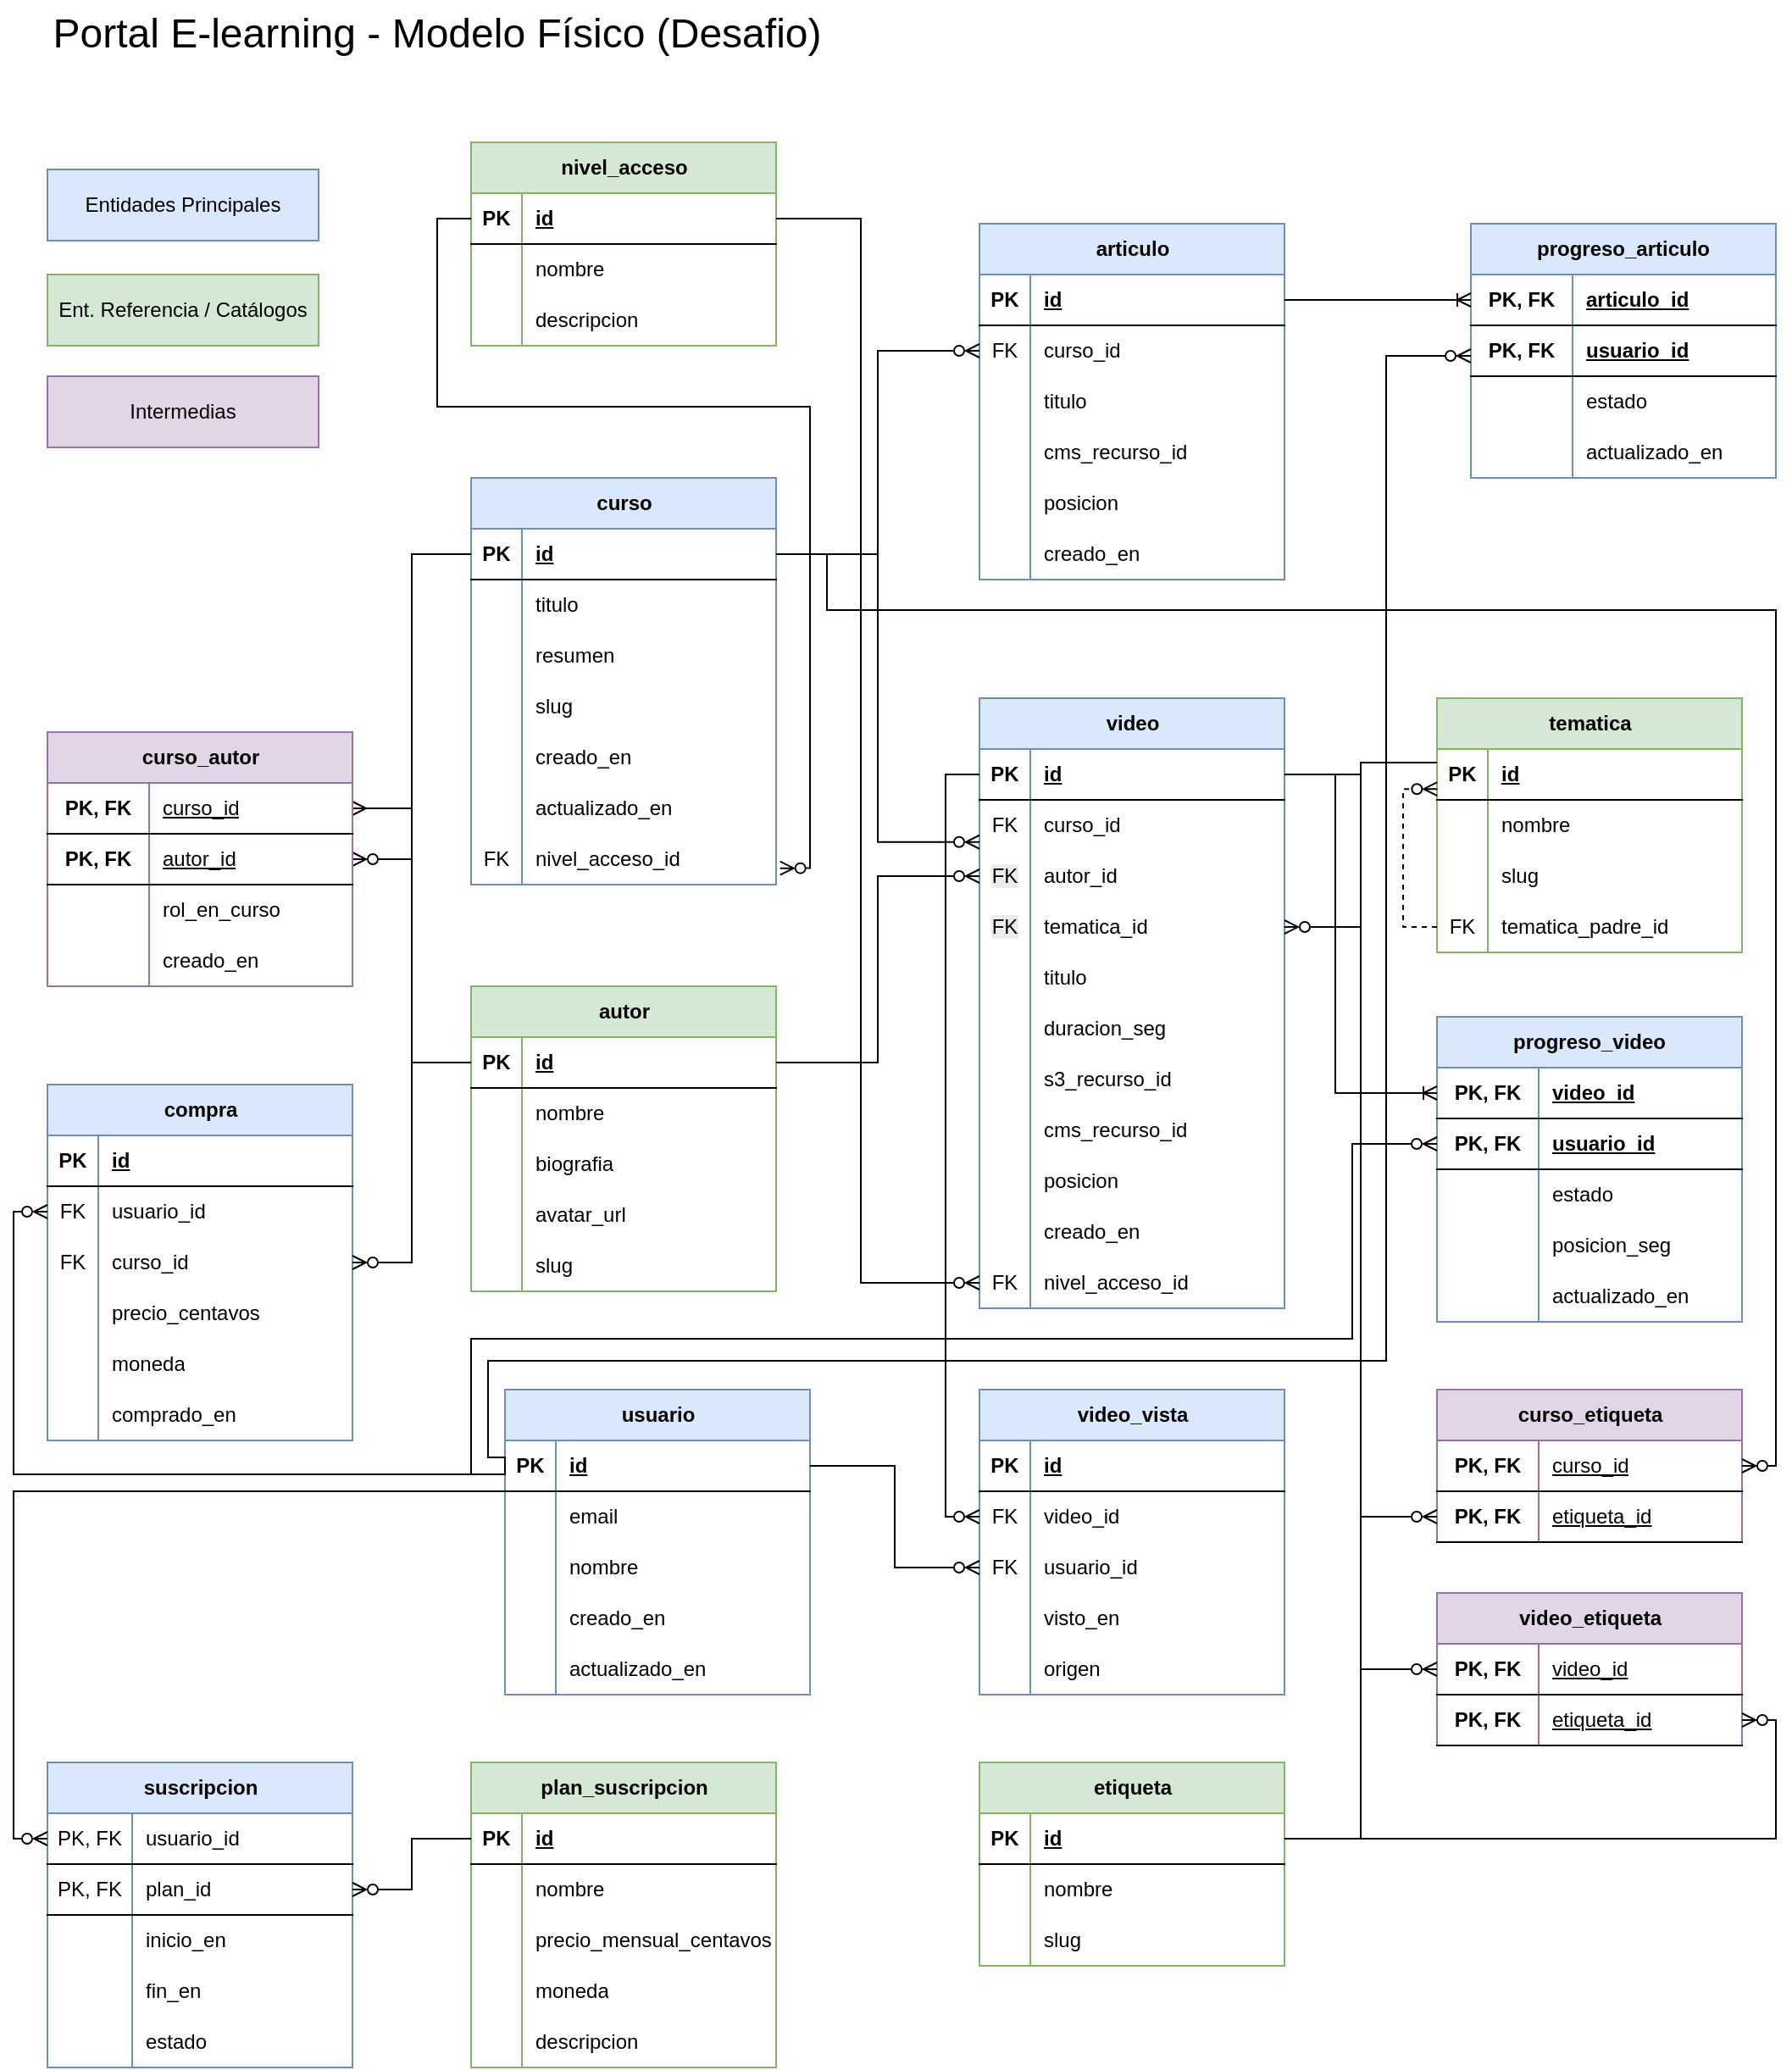 <mxfile version="28.2.8">
  <diagram name="Page-1" id="sximIrzeolgTggHXWz2m">
    <mxGraphModel dx="2194" dy="1231" grid="1" gridSize="10" guides="1" tooltips="1" connect="1" arrows="1" fold="1" page="1" pageScale="1" pageWidth="1200" pageHeight="1400" math="0" shadow="0">
      <root>
        <mxCell id="0" />
        <mxCell id="1" parent="0" />
        <mxCell id="Rbz81PSilspU1zu9_gwR-1" value="curso" style="shape=table;startSize=30;container=1;collapsible=1;childLayout=tableLayout;fixedRows=1;rowLines=0;fontStyle=1;align=center;resizeLast=1;html=1;fillColor=#dae8fc;strokeColor=#6c8ebf;" parent="1" vertex="1">
          <mxGeometry x="360" y="342" width="180" height="240" as="geometry" />
        </mxCell>
        <mxCell id="Rbz81PSilspU1zu9_gwR-2" value="" style="shape=tableRow;horizontal=0;startSize=0;swimlaneHead=0;swimlaneBody=0;fillColor=none;collapsible=0;dropTarget=0;points=[[0,0.5],[1,0.5]];portConstraint=eastwest;top=0;left=0;right=0;bottom=1;" parent="Rbz81PSilspU1zu9_gwR-1" vertex="1">
          <mxGeometry y="30" width="180" height="30" as="geometry" />
        </mxCell>
        <mxCell id="Rbz81PSilspU1zu9_gwR-3" value="PK" style="shape=partialRectangle;connectable=0;fillColor=none;top=0;left=0;bottom=0;right=0;fontStyle=1;overflow=hidden;whiteSpace=wrap;html=1;" parent="Rbz81PSilspU1zu9_gwR-2" vertex="1">
          <mxGeometry width="30" height="30" as="geometry">
            <mxRectangle width="30" height="30" as="alternateBounds" />
          </mxGeometry>
        </mxCell>
        <mxCell id="Rbz81PSilspU1zu9_gwR-4" value="id" style="shape=partialRectangle;connectable=0;fillColor=none;top=0;left=0;bottom=0;right=0;align=left;spacingLeft=6;fontStyle=5;overflow=hidden;whiteSpace=wrap;html=1;" parent="Rbz81PSilspU1zu9_gwR-2" vertex="1">
          <mxGeometry x="30" width="150" height="30" as="geometry">
            <mxRectangle width="150" height="30" as="alternateBounds" />
          </mxGeometry>
        </mxCell>
        <mxCell id="Rbz81PSilspU1zu9_gwR-5" value="" style="shape=tableRow;horizontal=0;startSize=0;swimlaneHead=0;swimlaneBody=0;fillColor=none;collapsible=0;dropTarget=0;points=[[0,0.5],[1,0.5]];portConstraint=eastwest;top=0;left=0;right=0;bottom=0;" parent="Rbz81PSilspU1zu9_gwR-1" vertex="1">
          <mxGeometry y="60" width="180" height="30" as="geometry" />
        </mxCell>
        <mxCell id="Rbz81PSilspU1zu9_gwR-6" value="" style="shape=partialRectangle;connectable=0;fillColor=none;top=0;left=0;bottom=0;right=0;editable=1;overflow=hidden;whiteSpace=wrap;html=1;" parent="Rbz81PSilspU1zu9_gwR-5" vertex="1">
          <mxGeometry width="30" height="30" as="geometry">
            <mxRectangle width="30" height="30" as="alternateBounds" />
          </mxGeometry>
        </mxCell>
        <mxCell id="Rbz81PSilspU1zu9_gwR-7" value="titulo" style="shape=partialRectangle;connectable=0;fillColor=none;top=0;left=0;bottom=0;right=0;align=left;spacingLeft=6;overflow=hidden;whiteSpace=wrap;html=1;" parent="Rbz81PSilspU1zu9_gwR-5" vertex="1">
          <mxGeometry x="30" width="150" height="30" as="geometry">
            <mxRectangle width="150" height="30" as="alternateBounds" />
          </mxGeometry>
        </mxCell>
        <mxCell id="Rbz81PSilspU1zu9_gwR-8" value="" style="shape=tableRow;horizontal=0;startSize=0;swimlaneHead=0;swimlaneBody=0;fillColor=none;collapsible=0;dropTarget=0;points=[[0,0.5],[1,0.5]];portConstraint=eastwest;top=0;left=0;right=0;bottom=0;" parent="Rbz81PSilspU1zu9_gwR-1" vertex="1">
          <mxGeometry y="90" width="180" height="30" as="geometry" />
        </mxCell>
        <mxCell id="Rbz81PSilspU1zu9_gwR-9" value="" style="shape=partialRectangle;connectable=0;fillColor=none;top=0;left=0;bottom=0;right=0;editable=1;overflow=hidden;whiteSpace=wrap;html=1;" parent="Rbz81PSilspU1zu9_gwR-8" vertex="1">
          <mxGeometry width="30" height="30" as="geometry">
            <mxRectangle width="30" height="30" as="alternateBounds" />
          </mxGeometry>
        </mxCell>
        <mxCell id="Rbz81PSilspU1zu9_gwR-10" value="resumen" style="shape=partialRectangle;connectable=0;fillColor=none;top=0;left=0;bottom=0;right=0;align=left;spacingLeft=6;overflow=hidden;whiteSpace=wrap;html=1;" parent="Rbz81PSilspU1zu9_gwR-8" vertex="1">
          <mxGeometry x="30" width="150" height="30" as="geometry">
            <mxRectangle width="150" height="30" as="alternateBounds" />
          </mxGeometry>
        </mxCell>
        <mxCell id="Rbz81PSilspU1zu9_gwR-11" value="" style="shape=tableRow;horizontal=0;startSize=0;swimlaneHead=0;swimlaneBody=0;fillColor=none;collapsible=0;dropTarget=0;points=[[0,0.5],[1,0.5]];portConstraint=eastwest;top=0;left=0;right=0;bottom=0;" parent="Rbz81PSilspU1zu9_gwR-1" vertex="1">
          <mxGeometry y="120" width="180" height="30" as="geometry" />
        </mxCell>
        <mxCell id="Rbz81PSilspU1zu9_gwR-12" value="" style="shape=partialRectangle;connectable=0;fillColor=none;top=0;left=0;bottom=0;right=0;editable=1;overflow=hidden;whiteSpace=wrap;html=1;" parent="Rbz81PSilspU1zu9_gwR-11" vertex="1">
          <mxGeometry width="30" height="30" as="geometry">
            <mxRectangle width="30" height="30" as="alternateBounds" />
          </mxGeometry>
        </mxCell>
        <mxCell id="Rbz81PSilspU1zu9_gwR-13" value="slug" style="shape=partialRectangle;connectable=0;fillColor=none;top=0;left=0;bottom=0;right=0;align=left;spacingLeft=6;overflow=hidden;whiteSpace=wrap;html=1;" parent="Rbz81PSilspU1zu9_gwR-11" vertex="1">
          <mxGeometry x="30" width="150" height="30" as="geometry">
            <mxRectangle width="150" height="30" as="alternateBounds" />
          </mxGeometry>
        </mxCell>
        <mxCell id="Rbz81PSilspU1zu9_gwR-14" value="" style="shape=tableRow;horizontal=0;startSize=0;swimlaneHead=0;swimlaneBody=0;fillColor=none;collapsible=0;dropTarget=0;points=[[0,0.5],[1,0.5]];portConstraint=eastwest;top=0;left=0;right=0;bottom=0;" parent="Rbz81PSilspU1zu9_gwR-1" vertex="1">
          <mxGeometry y="150" width="180" height="30" as="geometry" />
        </mxCell>
        <mxCell id="Rbz81PSilspU1zu9_gwR-15" value="" style="shape=partialRectangle;connectable=0;fillColor=none;top=0;left=0;bottom=0;right=0;editable=1;overflow=hidden;whiteSpace=wrap;html=1;" parent="Rbz81PSilspU1zu9_gwR-14" vertex="1">
          <mxGeometry width="30" height="30" as="geometry">
            <mxRectangle width="30" height="30" as="alternateBounds" />
          </mxGeometry>
        </mxCell>
        <mxCell id="Rbz81PSilspU1zu9_gwR-16" value="creado_en" style="shape=partialRectangle;connectable=0;fillColor=none;top=0;left=0;bottom=0;right=0;align=left;spacingLeft=6;overflow=hidden;whiteSpace=wrap;html=1;" parent="Rbz81PSilspU1zu9_gwR-14" vertex="1">
          <mxGeometry x="30" width="150" height="30" as="geometry">
            <mxRectangle width="150" height="30" as="alternateBounds" />
          </mxGeometry>
        </mxCell>
        <mxCell id="Rbz81PSilspU1zu9_gwR-17" value="" style="shape=tableRow;horizontal=0;startSize=0;swimlaneHead=0;swimlaneBody=0;fillColor=none;collapsible=0;dropTarget=0;points=[[0,0.5],[1,0.5]];portConstraint=eastwest;top=0;left=0;right=0;bottom=0;" parent="Rbz81PSilspU1zu9_gwR-1" vertex="1">
          <mxGeometry y="180" width="180" height="30" as="geometry" />
        </mxCell>
        <mxCell id="Rbz81PSilspU1zu9_gwR-18" value="" style="shape=partialRectangle;connectable=0;fillColor=none;top=0;left=0;bottom=0;right=0;editable=1;overflow=hidden;whiteSpace=wrap;html=1;" parent="Rbz81PSilspU1zu9_gwR-17" vertex="1">
          <mxGeometry width="30" height="30" as="geometry">
            <mxRectangle width="30" height="30" as="alternateBounds" />
          </mxGeometry>
        </mxCell>
        <mxCell id="Rbz81PSilspU1zu9_gwR-19" value="actualizado_en" style="shape=partialRectangle;connectable=0;fillColor=none;top=0;left=0;bottom=0;right=0;align=left;spacingLeft=6;overflow=hidden;whiteSpace=wrap;html=1;" parent="Rbz81PSilspU1zu9_gwR-17" vertex="1">
          <mxGeometry x="30" width="150" height="30" as="geometry">
            <mxRectangle width="150" height="30" as="alternateBounds" />
          </mxGeometry>
        </mxCell>
        <mxCell id="Rbz81PSilspU1zu9_gwR-186" value="" style="shape=tableRow;horizontal=0;startSize=0;swimlaneHead=0;swimlaneBody=0;fillColor=none;collapsible=0;dropTarget=0;points=[[0,0.5],[1,0.5]];portConstraint=eastwest;top=0;left=0;right=0;bottom=0;" parent="Rbz81PSilspU1zu9_gwR-1" vertex="1">
          <mxGeometry y="210" width="180" height="30" as="geometry" />
        </mxCell>
        <mxCell id="Rbz81PSilspU1zu9_gwR-187" value="FK" style="shape=partialRectangle;connectable=0;fillColor=none;top=0;left=0;bottom=0;right=0;editable=1;overflow=hidden;whiteSpace=wrap;html=1;" parent="Rbz81PSilspU1zu9_gwR-186" vertex="1">
          <mxGeometry width="30" height="30" as="geometry">
            <mxRectangle width="30" height="30" as="alternateBounds" />
          </mxGeometry>
        </mxCell>
        <mxCell id="Rbz81PSilspU1zu9_gwR-188" value="nivel_acceso_id" style="shape=partialRectangle;connectable=0;fillColor=none;top=0;left=0;bottom=0;right=0;align=left;spacingLeft=6;overflow=hidden;whiteSpace=wrap;html=1;" parent="Rbz81PSilspU1zu9_gwR-186" vertex="1">
          <mxGeometry x="30" width="150" height="30" as="geometry">
            <mxRectangle width="150" height="30" as="alternateBounds" />
          </mxGeometry>
        </mxCell>
        <mxCell id="Rbz81PSilspU1zu9_gwR-20" value="autor" style="shape=table;startSize=30;container=1;collapsible=1;childLayout=tableLayout;fixedRows=1;rowLines=0;fontStyle=1;align=center;resizeLast=1;html=1;fillColor=#d5e8d4;strokeColor=#82b366;" parent="1" vertex="1">
          <mxGeometry x="360" y="642" width="180" height="180" as="geometry" />
        </mxCell>
        <mxCell id="Rbz81PSilspU1zu9_gwR-21" value="" style="shape=tableRow;horizontal=0;startSize=0;swimlaneHead=0;swimlaneBody=0;fillColor=none;collapsible=0;dropTarget=0;points=[[0,0.5],[1,0.5]];portConstraint=eastwest;top=0;left=0;right=0;bottom=1;" parent="Rbz81PSilspU1zu9_gwR-20" vertex="1">
          <mxGeometry y="30" width="180" height="30" as="geometry" />
        </mxCell>
        <mxCell id="Rbz81PSilspU1zu9_gwR-22" value="PK" style="shape=partialRectangle;connectable=0;fillColor=none;top=0;left=0;bottom=0;right=0;fontStyle=1;overflow=hidden;whiteSpace=wrap;html=1;" parent="Rbz81PSilspU1zu9_gwR-21" vertex="1">
          <mxGeometry width="30" height="30" as="geometry">
            <mxRectangle width="30" height="30" as="alternateBounds" />
          </mxGeometry>
        </mxCell>
        <mxCell id="Rbz81PSilspU1zu9_gwR-23" value="id" style="shape=partialRectangle;connectable=0;fillColor=none;top=0;left=0;bottom=0;right=0;align=left;spacingLeft=6;fontStyle=5;overflow=hidden;whiteSpace=wrap;html=1;" parent="Rbz81PSilspU1zu9_gwR-21" vertex="1">
          <mxGeometry x="30" width="150" height="30" as="geometry">
            <mxRectangle width="150" height="30" as="alternateBounds" />
          </mxGeometry>
        </mxCell>
        <mxCell id="Rbz81PSilspU1zu9_gwR-24" value="" style="shape=tableRow;horizontal=0;startSize=0;swimlaneHead=0;swimlaneBody=0;fillColor=none;collapsible=0;dropTarget=0;points=[[0,0.5],[1,0.5]];portConstraint=eastwest;top=0;left=0;right=0;bottom=0;" parent="Rbz81PSilspU1zu9_gwR-20" vertex="1">
          <mxGeometry y="60" width="180" height="30" as="geometry" />
        </mxCell>
        <mxCell id="Rbz81PSilspU1zu9_gwR-25" value="" style="shape=partialRectangle;connectable=0;fillColor=none;top=0;left=0;bottom=0;right=0;editable=1;overflow=hidden;whiteSpace=wrap;html=1;" parent="Rbz81PSilspU1zu9_gwR-24" vertex="1">
          <mxGeometry width="30" height="30" as="geometry">
            <mxRectangle width="30" height="30" as="alternateBounds" />
          </mxGeometry>
        </mxCell>
        <mxCell id="Rbz81PSilspU1zu9_gwR-26" value="nombre" style="shape=partialRectangle;connectable=0;fillColor=none;top=0;left=0;bottom=0;right=0;align=left;spacingLeft=6;overflow=hidden;whiteSpace=wrap;html=1;" parent="Rbz81PSilspU1zu9_gwR-24" vertex="1">
          <mxGeometry x="30" width="150" height="30" as="geometry">
            <mxRectangle width="150" height="30" as="alternateBounds" />
          </mxGeometry>
        </mxCell>
        <mxCell id="Rbz81PSilspU1zu9_gwR-27" value="" style="shape=tableRow;horizontal=0;startSize=0;swimlaneHead=0;swimlaneBody=0;fillColor=none;collapsible=0;dropTarget=0;points=[[0,0.5],[1,0.5]];portConstraint=eastwest;top=0;left=0;right=0;bottom=0;" parent="Rbz81PSilspU1zu9_gwR-20" vertex="1">
          <mxGeometry y="90" width="180" height="30" as="geometry" />
        </mxCell>
        <mxCell id="Rbz81PSilspU1zu9_gwR-28" value="" style="shape=partialRectangle;connectable=0;fillColor=none;top=0;left=0;bottom=0;right=0;editable=1;overflow=hidden;whiteSpace=wrap;html=1;" parent="Rbz81PSilspU1zu9_gwR-27" vertex="1">
          <mxGeometry width="30" height="30" as="geometry">
            <mxRectangle width="30" height="30" as="alternateBounds" />
          </mxGeometry>
        </mxCell>
        <mxCell id="Rbz81PSilspU1zu9_gwR-29" value="biografia" style="shape=partialRectangle;connectable=0;fillColor=none;top=0;left=0;bottom=0;right=0;align=left;spacingLeft=6;overflow=hidden;whiteSpace=wrap;html=1;" parent="Rbz81PSilspU1zu9_gwR-27" vertex="1">
          <mxGeometry x="30" width="150" height="30" as="geometry">
            <mxRectangle width="150" height="30" as="alternateBounds" />
          </mxGeometry>
        </mxCell>
        <mxCell id="Rbz81PSilspU1zu9_gwR-30" value="" style="shape=tableRow;horizontal=0;startSize=0;swimlaneHead=0;swimlaneBody=0;fillColor=none;collapsible=0;dropTarget=0;points=[[0,0.5],[1,0.5]];portConstraint=eastwest;top=0;left=0;right=0;bottom=0;" parent="Rbz81PSilspU1zu9_gwR-20" vertex="1">
          <mxGeometry y="120" width="180" height="30" as="geometry" />
        </mxCell>
        <mxCell id="Rbz81PSilspU1zu9_gwR-31" value="" style="shape=partialRectangle;connectable=0;fillColor=none;top=0;left=0;bottom=0;right=0;editable=1;overflow=hidden;whiteSpace=wrap;html=1;" parent="Rbz81PSilspU1zu9_gwR-30" vertex="1">
          <mxGeometry width="30" height="30" as="geometry">
            <mxRectangle width="30" height="30" as="alternateBounds" />
          </mxGeometry>
        </mxCell>
        <mxCell id="Rbz81PSilspU1zu9_gwR-32" value="avatar_url" style="shape=partialRectangle;connectable=0;fillColor=none;top=0;left=0;bottom=0;right=0;align=left;spacingLeft=6;overflow=hidden;whiteSpace=wrap;html=1;" parent="Rbz81PSilspU1zu9_gwR-30" vertex="1">
          <mxGeometry x="30" width="150" height="30" as="geometry">
            <mxRectangle width="150" height="30" as="alternateBounds" />
          </mxGeometry>
        </mxCell>
        <mxCell id="Rbz81PSilspU1zu9_gwR-33" value="" style="shape=tableRow;horizontal=0;startSize=0;swimlaneHead=0;swimlaneBody=0;fillColor=none;collapsible=0;dropTarget=0;points=[[0,0.5],[1,0.5]];portConstraint=eastwest;top=0;left=0;right=0;bottom=0;" parent="Rbz81PSilspU1zu9_gwR-20" vertex="1">
          <mxGeometry y="150" width="180" height="30" as="geometry" />
        </mxCell>
        <mxCell id="Rbz81PSilspU1zu9_gwR-34" value="" style="shape=partialRectangle;connectable=0;fillColor=none;top=0;left=0;bottom=0;right=0;editable=1;overflow=hidden;whiteSpace=wrap;html=1;" parent="Rbz81PSilspU1zu9_gwR-33" vertex="1">
          <mxGeometry width="30" height="30" as="geometry">
            <mxRectangle width="30" height="30" as="alternateBounds" />
          </mxGeometry>
        </mxCell>
        <mxCell id="Rbz81PSilspU1zu9_gwR-35" value="slug" style="shape=partialRectangle;connectable=0;fillColor=none;top=0;left=0;bottom=0;right=0;align=left;spacingLeft=6;overflow=hidden;whiteSpace=wrap;html=1;" parent="Rbz81PSilspU1zu9_gwR-33" vertex="1">
          <mxGeometry x="30" width="150" height="30" as="geometry">
            <mxRectangle width="150" height="30" as="alternateBounds" />
          </mxGeometry>
        </mxCell>
        <mxCell id="Rbz81PSilspU1zu9_gwR-39" value="tematica" style="shape=table;startSize=30;container=1;collapsible=1;childLayout=tableLayout;fixedRows=1;rowLines=0;fontStyle=1;align=center;resizeLast=1;html=1;fillColor=#d5e8d4;strokeColor=#82b366;" parent="1" vertex="1">
          <mxGeometry x="930" y="472" width="180" height="150" as="geometry" />
        </mxCell>
        <mxCell id="Rbz81PSilspU1zu9_gwR-40" value="" style="shape=tableRow;horizontal=0;startSize=0;swimlaneHead=0;swimlaneBody=0;fillColor=none;collapsible=0;dropTarget=0;points=[[0,0.5],[1,0.5]];portConstraint=eastwest;top=0;left=0;right=0;bottom=1;" parent="Rbz81PSilspU1zu9_gwR-39" vertex="1">
          <mxGeometry y="30" width="180" height="30" as="geometry" />
        </mxCell>
        <mxCell id="Rbz81PSilspU1zu9_gwR-41" value="PK" style="shape=partialRectangle;connectable=0;fillColor=none;top=0;left=0;bottom=0;right=0;fontStyle=1;overflow=hidden;whiteSpace=wrap;html=1;" parent="Rbz81PSilspU1zu9_gwR-40" vertex="1">
          <mxGeometry width="30" height="30" as="geometry">
            <mxRectangle width="30" height="30" as="alternateBounds" />
          </mxGeometry>
        </mxCell>
        <mxCell id="Rbz81PSilspU1zu9_gwR-42" value="id" style="shape=partialRectangle;connectable=0;fillColor=none;top=0;left=0;bottom=0;right=0;align=left;spacingLeft=6;fontStyle=5;overflow=hidden;whiteSpace=wrap;html=1;" parent="Rbz81PSilspU1zu9_gwR-40" vertex="1">
          <mxGeometry x="30" width="150" height="30" as="geometry">
            <mxRectangle width="150" height="30" as="alternateBounds" />
          </mxGeometry>
        </mxCell>
        <mxCell id="Rbz81PSilspU1zu9_gwR-43" value="" style="shape=tableRow;horizontal=0;startSize=0;swimlaneHead=0;swimlaneBody=0;fillColor=none;collapsible=0;dropTarget=0;points=[[0,0.5],[1,0.5]];portConstraint=eastwest;top=0;left=0;right=0;bottom=0;" parent="Rbz81PSilspU1zu9_gwR-39" vertex="1">
          <mxGeometry y="60" width="180" height="30" as="geometry" />
        </mxCell>
        <mxCell id="Rbz81PSilspU1zu9_gwR-44" value="" style="shape=partialRectangle;connectable=0;fillColor=none;top=0;left=0;bottom=0;right=0;editable=1;overflow=hidden;whiteSpace=wrap;html=1;" parent="Rbz81PSilspU1zu9_gwR-43" vertex="1">
          <mxGeometry width="30" height="30" as="geometry">
            <mxRectangle width="30" height="30" as="alternateBounds" />
          </mxGeometry>
        </mxCell>
        <mxCell id="Rbz81PSilspU1zu9_gwR-45" value="nombre" style="shape=partialRectangle;connectable=0;fillColor=none;top=0;left=0;bottom=0;right=0;align=left;spacingLeft=6;overflow=hidden;whiteSpace=wrap;html=1;" parent="Rbz81PSilspU1zu9_gwR-43" vertex="1">
          <mxGeometry x="30" width="150" height="30" as="geometry">
            <mxRectangle width="150" height="30" as="alternateBounds" />
          </mxGeometry>
        </mxCell>
        <mxCell id="Rbz81PSilspU1zu9_gwR-52" value="" style="shape=tableRow;horizontal=0;startSize=0;swimlaneHead=0;swimlaneBody=0;fillColor=none;collapsible=0;dropTarget=0;points=[[0,0.5],[1,0.5]];portConstraint=eastwest;top=0;left=0;right=0;bottom=0;" parent="Rbz81PSilspU1zu9_gwR-39" vertex="1">
          <mxGeometry y="90" width="180" height="30" as="geometry" />
        </mxCell>
        <mxCell id="Rbz81PSilspU1zu9_gwR-53" value="" style="shape=partialRectangle;connectable=0;fillColor=none;top=0;left=0;bottom=0;right=0;editable=1;overflow=hidden;whiteSpace=wrap;html=1;" parent="Rbz81PSilspU1zu9_gwR-52" vertex="1">
          <mxGeometry width="30" height="30" as="geometry">
            <mxRectangle width="30" height="30" as="alternateBounds" />
          </mxGeometry>
        </mxCell>
        <mxCell id="Rbz81PSilspU1zu9_gwR-54" value="slug" style="shape=partialRectangle;connectable=0;fillColor=none;top=0;left=0;bottom=0;right=0;align=left;spacingLeft=6;overflow=hidden;whiteSpace=wrap;html=1;" parent="Rbz81PSilspU1zu9_gwR-52" vertex="1">
          <mxGeometry x="30" width="150" height="30" as="geometry">
            <mxRectangle width="150" height="30" as="alternateBounds" />
          </mxGeometry>
        </mxCell>
        <mxCell id="Rbz81PSilspU1zu9_gwR-198" value="" style="shape=tableRow;horizontal=0;startSize=0;swimlaneHead=0;swimlaneBody=0;fillColor=none;collapsible=0;dropTarget=0;points=[[0,0.5],[1,0.5]];portConstraint=eastwest;top=0;left=0;right=0;bottom=0;" parent="Rbz81PSilspU1zu9_gwR-39" vertex="1">
          <mxGeometry y="120" width="180" height="30" as="geometry" />
        </mxCell>
        <mxCell id="Rbz81PSilspU1zu9_gwR-199" value="FK" style="shape=partialRectangle;connectable=0;fillColor=none;top=0;left=0;bottom=0;right=0;editable=1;overflow=hidden;whiteSpace=wrap;html=1;" parent="Rbz81PSilspU1zu9_gwR-198" vertex="1">
          <mxGeometry width="30" height="30" as="geometry">
            <mxRectangle width="30" height="30" as="alternateBounds" />
          </mxGeometry>
        </mxCell>
        <mxCell id="Rbz81PSilspU1zu9_gwR-200" value="tematica_padre_id" style="shape=partialRectangle;connectable=0;fillColor=none;top=0;left=0;bottom=0;right=0;align=left;spacingLeft=6;overflow=hidden;whiteSpace=wrap;html=1;" parent="Rbz81PSilspU1zu9_gwR-198" vertex="1">
          <mxGeometry x="30" width="150" height="30" as="geometry">
            <mxRectangle width="150" height="30" as="alternateBounds" />
          </mxGeometry>
        </mxCell>
        <mxCell id="Rbz81PSilspU1zu9_gwR-201" style="edgeStyle=orthogonalEdgeStyle;rounded=0;orthogonalLoop=1;jettySize=auto;html=1;entryX=0.001;entryY=0.787;entryDx=0;entryDy=0;endArrow=ERzeroToMany;endFill=0;dashed=1;entryPerimeter=0;" parent="1" source="Rbz81PSilspU1zu9_gwR-198" target="Rbz81PSilspU1zu9_gwR-40" edge="1">
          <mxGeometry relative="1" as="geometry" />
        </mxCell>
        <mxCell id="Rbz81PSilspU1zu9_gwR-117" value="articulo" style="shape=table;startSize=30;container=1;collapsible=1;childLayout=tableLayout;fixedRows=1;rowLines=0;fontStyle=1;align=center;resizeLast=1;html=1;fillColor=#dae8fc;strokeColor=#6c8ebf;" parent="1" vertex="1">
          <mxGeometry x="660" y="192" width="180" height="210" as="geometry" />
        </mxCell>
        <mxCell id="Rbz81PSilspU1zu9_gwR-118" value="" style="shape=tableRow;horizontal=0;startSize=0;swimlaneHead=0;swimlaneBody=0;fillColor=none;collapsible=0;dropTarget=0;points=[[0,0.5],[1,0.5]];portConstraint=eastwest;top=0;left=0;right=0;bottom=1;" parent="Rbz81PSilspU1zu9_gwR-117" vertex="1">
          <mxGeometry y="30" width="180" height="30" as="geometry" />
        </mxCell>
        <mxCell id="Rbz81PSilspU1zu9_gwR-119" value="PK" style="shape=partialRectangle;connectable=0;fillColor=none;top=0;left=0;bottom=0;right=0;fontStyle=1;overflow=hidden;whiteSpace=wrap;html=1;" parent="Rbz81PSilspU1zu9_gwR-118" vertex="1">
          <mxGeometry width="30" height="30" as="geometry">
            <mxRectangle width="30" height="30" as="alternateBounds" />
          </mxGeometry>
        </mxCell>
        <mxCell id="Rbz81PSilspU1zu9_gwR-120" value="id" style="shape=partialRectangle;connectable=0;fillColor=none;top=0;left=0;bottom=0;right=0;align=left;spacingLeft=6;fontStyle=5;overflow=hidden;whiteSpace=wrap;html=1;" parent="Rbz81PSilspU1zu9_gwR-118" vertex="1">
          <mxGeometry x="30" width="150" height="30" as="geometry">
            <mxRectangle width="150" height="30" as="alternateBounds" />
          </mxGeometry>
        </mxCell>
        <mxCell id="Rbz81PSilspU1zu9_gwR-121" value="" style="shape=tableRow;horizontal=0;startSize=0;swimlaneHead=0;swimlaneBody=0;fillColor=none;collapsible=0;dropTarget=0;points=[[0,0.5],[1,0.5]];portConstraint=eastwest;top=0;left=0;right=0;bottom=0;" parent="Rbz81PSilspU1zu9_gwR-117" vertex="1">
          <mxGeometry y="60" width="180" height="30" as="geometry" />
        </mxCell>
        <mxCell id="Rbz81PSilspU1zu9_gwR-122" value="FK" style="shape=partialRectangle;connectable=0;fillColor=none;top=0;left=0;bottom=0;right=0;editable=1;overflow=hidden;whiteSpace=wrap;html=1;" parent="Rbz81PSilspU1zu9_gwR-121" vertex="1">
          <mxGeometry width="30" height="30" as="geometry">
            <mxRectangle width="30" height="30" as="alternateBounds" />
          </mxGeometry>
        </mxCell>
        <mxCell id="Rbz81PSilspU1zu9_gwR-123" value="curso_id" style="shape=partialRectangle;connectable=0;fillColor=none;top=0;left=0;bottom=0;right=0;align=left;spacingLeft=6;overflow=hidden;whiteSpace=wrap;html=1;" parent="Rbz81PSilspU1zu9_gwR-121" vertex="1">
          <mxGeometry x="30" width="150" height="30" as="geometry">
            <mxRectangle width="150" height="30" as="alternateBounds" />
          </mxGeometry>
        </mxCell>
        <mxCell id="Rbz81PSilspU1zu9_gwR-130" value="" style="shape=tableRow;horizontal=0;startSize=0;swimlaneHead=0;swimlaneBody=0;fillColor=none;collapsible=0;dropTarget=0;points=[[0,0.5],[1,0.5]];portConstraint=eastwest;top=0;left=0;right=0;bottom=0;" parent="Rbz81PSilspU1zu9_gwR-117" vertex="1">
          <mxGeometry y="90" width="180" height="30" as="geometry" />
        </mxCell>
        <mxCell id="Rbz81PSilspU1zu9_gwR-131" value="" style="shape=partialRectangle;connectable=0;fillColor=none;top=0;left=0;bottom=0;right=0;editable=1;overflow=hidden;whiteSpace=wrap;html=1;" parent="Rbz81PSilspU1zu9_gwR-130" vertex="1">
          <mxGeometry width="30" height="30" as="geometry">
            <mxRectangle width="30" height="30" as="alternateBounds" />
          </mxGeometry>
        </mxCell>
        <mxCell id="Rbz81PSilspU1zu9_gwR-132" value="titulo" style="shape=partialRectangle;connectable=0;fillColor=none;top=0;left=0;bottom=0;right=0;align=left;spacingLeft=6;overflow=hidden;whiteSpace=wrap;html=1;" parent="Rbz81PSilspU1zu9_gwR-130" vertex="1">
          <mxGeometry x="30" width="150" height="30" as="geometry">
            <mxRectangle width="150" height="30" as="alternateBounds" />
          </mxGeometry>
        </mxCell>
        <mxCell id="Rbz81PSilspU1zu9_gwR-139" value="" style="shape=tableRow;horizontal=0;startSize=0;swimlaneHead=0;swimlaneBody=0;fillColor=none;collapsible=0;dropTarget=0;points=[[0,0.5],[1,0.5]];portConstraint=eastwest;top=0;left=0;right=0;bottom=0;" parent="Rbz81PSilspU1zu9_gwR-117" vertex="1">
          <mxGeometry y="120" width="180" height="30" as="geometry" />
        </mxCell>
        <mxCell id="Rbz81PSilspU1zu9_gwR-140" value="" style="shape=partialRectangle;connectable=0;fillColor=none;top=0;left=0;bottom=0;right=0;editable=1;overflow=hidden;whiteSpace=wrap;html=1;" parent="Rbz81PSilspU1zu9_gwR-139" vertex="1">
          <mxGeometry width="30" height="30" as="geometry">
            <mxRectangle width="30" height="30" as="alternateBounds" />
          </mxGeometry>
        </mxCell>
        <mxCell id="Rbz81PSilspU1zu9_gwR-141" value="cms_recurso_id" style="shape=partialRectangle;connectable=0;fillColor=none;top=0;left=0;bottom=0;right=0;align=left;spacingLeft=6;overflow=hidden;whiteSpace=wrap;html=1;" parent="Rbz81PSilspU1zu9_gwR-139" vertex="1">
          <mxGeometry x="30" width="150" height="30" as="geometry">
            <mxRectangle width="150" height="30" as="alternateBounds" />
          </mxGeometry>
        </mxCell>
        <mxCell id="Rbz81PSilspU1zu9_gwR-142" value="" style="shape=tableRow;horizontal=0;startSize=0;swimlaneHead=0;swimlaneBody=0;fillColor=none;collapsible=0;dropTarget=0;points=[[0,0.5],[1,0.5]];portConstraint=eastwest;top=0;left=0;right=0;bottom=0;" parent="Rbz81PSilspU1zu9_gwR-117" vertex="1">
          <mxGeometry y="150" width="180" height="30" as="geometry" />
        </mxCell>
        <mxCell id="Rbz81PSilspU1zu9_gwR-143" value="" style="shape=partialRectangle;connectable=0;fillColor=none;top=0;left=0;bottom=0;right=0;editable=1;overflow=hidden;whiteSpace=wrap;html=1;" parent="Rbz81PSilspU1zu9_gwR-142" vertex="1">
          <mxGeometry width="30" height="30" as="geometry">
            <mxRectangle width="30" height="30" as="alternateBounds" />
          </mxGeometry>
        </mxCell>
        <mxCell id="Rbz81PSilspU1zu9_gwR-144" value="posicion" style="shape=partialRectangle;connectable=0;fillColor=none;top=0;left=0;bottom=0;right=0;align=left;spacingLeft=6;overflow=hidden;whiteSpace=wrap;html=1;" parent="Rbz81PSilspU1zu9_gwR-142" vertex="1">
          <mxGeometry x="30" width="150" height="30" as="geometry">
            <mxRectangle width="150" height="30" as="alternateBounds" />
          </mxGeometry>
        </mxCell>
        <mxCell id="Rbz81PSilspU1zu9_gwR-145" value="" style="shape=tableRow;horizontal=0;startSize=0;swimlaneHead=0;swimlaneBody=0;fillColor=none;collapsible=0;dropTarget=0;points=[[0,0.5],[1,0.5]];portConstraint=eastwest;top=0;left=0;right=0;bottom=0;" parent="Rbz81PSilspU1zu9_gwR-117" vertex="1">
          <mxGeometry y="180" width="180" height="30" as="geometry" />
        </mxCell>
        <mxCell id="Rbz81PSilspU1zu9_gwR-146" value="" style="shape=partialRectangle;connectable=0;fillColor=none;top=0;left=0;bottom=0;right=0;editable=1;overflow=hidden;whiteSpace=wrap;html=1;" parent="Rbz81PSilspU1zu9_gwR-145" vertex="1">
          <mxGeometry width="30" height="30" as="geometry">
            <mxRectangle width="30" height="30" as="alternateBounds" />
          </mxGeometry>
        </mxCell>
        <mxCell id="Rbz81PSilspU1zu9_gwR-147" value="creado_en" style="shape=partialRectangle;connectable=0;fillColor=none;top=0;left=0;bottom=0;right=0;align=left;spacingLeft=6;overflow=hidden;whiteSpace=wrap;html=1;" parent="Rbz81PSilspU1zu9_gwR-145" vertex="1">
          <mxGeometry x="30" width="150" height="30" as="geometry">
            <mxRectangle width="150" height="30" as="alternateBounds" />
          </mxGeometry>
        </mxCell>
        <mxCell id="Rbz81PSilspU1zu9_gwR-55" value="video" style="shape=table;startSize=30;container=1;collapsible=1;childLayout=tableLayout;fixedRows=1;rowLines=0;fontStyle=1;align=center;resizeLast=1;html=1;fillColor=#dae8fc;strokeColor=#6c8ebf;" parent="1" vertex="1">
          <mxGeometry x="660" y="472" width="180" height="360" as="geometry" />
        </mxCell>
        <mxCell id="Rbz81PSilspU1zu9_gwR-56" value="" style="shape=tableRow;horizontal=0;startSize=0;swimlaneHead=0;swimlaneBody=0;fillColor=none;collapsible=0;dropTarget=0;points=[[0,0.5],[1,0.5]];portConstraint=eastwest;top=0;left=0;right=0;bottom=1;" parent="Rbz81PSilspU1zu9_gwR-55" vertex="1">
          <mxGeometry y="30" width="180" height="30" as="geometry" />
        </mxCell>
        <mxCell id="Rbz81PSilspU1zu9_gwR-57" value="PK" style="shape=partialRectangle;connectable=0;fillColor=none;top=0;left=0;bottom=0;right=0;fontStyle=1;overflow=hidden;whiteSpace=wrap;html=1;" parent="Rbz81PSilspU1zu9_gwR-56" vertex="1">
          <mxGeometry width="30" height="30" as="geometry">
            <mxRectangle width="30" height="30" as="alternateBounds" />
          </mxGeometry>
        </mxCell>
        <mxCell id="Rbz81PSilspU1zu9_gwR-58" value="id" style="shape=partialRectangle;connectable=0;fillColor=none;top=0;left=0;bottom=0;right=0;align=left;spacingLeft=6;fontStyle=5;overflow=hidden;whiteSpace=wrap;html=1;" parent="Rbz81PSilspU1zu9_gwR-56" vertex="1">
          <mxGeometry x="30" width="150" height="30" as="geometry">
            <mxRectangle width="150" height="30" as="alternateBounds" />
          </mxGeometry>
        </mxCell>
        <mxCell id="Rbz81PSilspU1zu9_gwR-59" value="" style="shape=tableRow;horizontal=0;startSize=0;swimlaneHead=0;swimlaneBody=0;fillColor=none;collapsible=0;dropTarget=0;points=[[0,0.5],[1,0.5]];portConstraint=eastwest;top=0;left=0;right=0;bottom=0;" parent="Rbz81PSilspU1zu9_gwR-55" vertex="1">
          <mxGeometry y="60" width="180" height="30" as="geometry" />
        </mxCell>
        <mxCell id="Rbz81PSilspU1zu9_gwR-60" value="FK" style="shape=partialRectangle;connectable=0;fillColor=none;top=0;left=0;bottom=0;right=0;editable=1;overflow=hidden;whiteSpace=wrap;html=1;" parent="Rbz81PSilspU1zu9_gwR-59" vertex="1">
          <mxGeometry width="30" height="30" as="geometry">
            <mxRectangle width="30" height="30" as="alternateBounds" />
          </mxGeometry>
        </mxCell>
        <mxCell id="Rbz81PSilspU1zu9_gwR-61" value="curso_id" style="shape=partialRectangle;connectable=0;fillColor=none;top=0;left=0;bottom=0;right=0;align=left;spacingLeft=6;overflow=hidden;whiteSpace=wrap;html=1;" parent="Rbz81PSilspU1zu9_gwR-59" vertex="1">
          <mxGeometry x="30" width="150" height="30" as="geometry">
            <mxRectangle width="150" height="30" as="alternateBounds" />
          </mxGeometry>
        </mxCell>
        <mxCell id="Rbz81PSilspU1zu9_gwR-62" value="" style="shape=tableRow;horizontal=0;startSize=0;swimlaneHead=0;swimlaneBody=0;fillColor=none;collapsible=0;dropTarget=0;points=[[0,0.5],[1,0.5]];portConstraint=eastwest;top=0;left=0;right=0;bottom=0;" parent="Rbz81PSilspU1zu9_gwR-55" vertex="1">
          <mxGeometry y="90" width="180" height="30" as="geometry" />
        </mxCell>
        <mxCell id="Rbz81PSilspU1zu9_gwR-63" value="&lt;meta charset=&quot;utf-8&quot;&gt;&lt;span style=&quot;color: rgb(0, 0, 0); font-family: Helvetica; font-size: 12px; font-style: normal; font-variant-ligatures: normal; font-variant-caps: normal; font-weight: 400; letter-spacing: normal; orphans: 2; text-align: center; text-indent: 0px; text-transform: none; widows: 2; word-spacing: 0px; -webkit-text-stroke-width: 0px; white-space: normal; background-color: rgb(236, 236, 236); text-decoration-thickness: initial; text-decoration-style: initial; text-decoration-color: initial; display: inline !important; float: none;&quot;&gt;FK&lt;/span&gt;" style="shape=partialRectangle;connectable=0;fillColor=none;top=0;left=0;bottom=0;right=0;editable=1;overflow=hidden;whiteSpace=wrap;html=1;" parent="Rbz81PSilspU1zu9_gwR-62" vertex="1">
          <mxGeometry width="30" height="30" as="geometry">
            <mxRectangle width="30" height="30" as="alternateBounds" />
          </mxGeometry>
        </mxCell>
        <mxCell id="Rbz81PSilspU1zu9_gwR-64" value="autor_id" style="shape=partialRectangle;connectable=0;fillColor=none;top=0;left=0;bottom=0;right=0;align=left;spacingLeft=6;overflow=hidden;whiteSpace=wrap;html=1;" parent="Rbz81PSilspU1zu9_gwR-62" vertex="1">
          <mxGeometry x="30" width="150" height="30" as="geometry">
            <mxRectangle width="150" height="30" as="alternateBounds" />
          </mxGeometry>
        </mxCell>
        <mxCell id="Rbz81PSilspU1zu9_gwR-65" value="" style="shape=tableRow;horizontal=0;startSize=0;swimlaneHead=0;swimlaneBody=0;fillColor=none;collapsible=0;dropTarget=0;points=[[0,0.5],[1,0.5]];portConstraint=eastwest;top=0;left=0;right=0;bottom=0;" parent="Rbz81PSilspU1zu9_gwR-55" vertex="1">
          <mxGeometry y="120" width="180" height="30" as="geometry" />
        </mxCell>
        <mxCell id="Rbz81PSilspU1zu9_gwR-66" value="&lt;meta charset=&quot;utf-8&quot;&gt;&lt;span style=&quot;color: rgb(0, 0, 0); font-family: Helvetica; font-size: 12px; font-style: normal; font-variant-ligatures: normal; font-variant-caps: normal; font-weight: 400; letter-spacing: normal; orphans: 2; text-align: center; text-indent: 0px; text-transform: none; widows: 2; word-spacing: 0px; -webkit-text-stroke-width: 0px; white-space: normal; background-color: rgb(236, 236, 236); text-decoration-thickness: initial; text-decoration-style: initial; text-decoration-color: initial; display: inline !important; float: none;&quot;&gt;FK&lt;/span&gt;" style="shape=partialRectangle;connectable=0;fillColor=none;top=0;left=0;bottom=0;right=0;editable=1;overflow=hidden;whiteSpace=wrap;html=1;" parent="Rbz81PSilspU1zu9_gwR-65" vertex="1">
          <mxGeometry width="30" height="30" as="geometry">
            <mxRectangle width="30" height="30" as="alternateBounds" />
          </mxGeometry>
        </mxCell>
        <mxCell id="Rbz81PSilspU1zu9_gwR-67" value="tematica_id" style="shape=partialRectangle;connectable=0;fillColor=none;top=0;left=0;bottom=0;right=0;align=left;spacingLeft=6;overflow=hidden;whiteSpace=wrap;html=1;" parent="Rbz81PSilspU1zu9_gwR-65" vertex="1">
          <mxGeometry x="30" width="150" height="30" as="geometry">
            <mxRectangle width="150" height="30" as="alternateBounds" />
          </mxGeometry>
        </mxCell>
        <mxCell id="Rbz81PSilspU1zu9_gwR-68" value="" style="shape=tableRow;horizontal=0;startSize=0;swimlaneHead=0;swimlaneBody=0;fillColor=none;collapsible=0;dropTarget=0;points=[[0,0.5],[1,0.5]];portConstraint=eastwest;top=0;left=0;right=0;bottom=0;" parent="Rbz81PSilspU1zu9_gwR-55" vertex="1">
          <mxGeometry y="150" width="180" height="30" as="geometry" />
        </mxCell>
        <mxCell id="Rbz81PSilspU1zu9_gwR-69" value="" style="shape=partialRectangle;connectable=0;fillColor=none;top=0;left=0;bottom=0;right=0;editable=1;overflow=hidden;whiteSpace=wrap;html=1;" parent="Rbz81PSilspU1zu9_gwR-68" vertex="1">
          <mxGeometry width="30" height="30" as="geometry">
            <mxRectangle width="30" height="30" as="alternateBounds" />
          </mxGeometry>
        </mxCell>
        <mxCell id="Rbz81PSilspU1zu9_gwR-70" value="titulo" style="shape=partialRectangle;connectable=0;fillColor=none;top=0;left=0;bottom=0;right=0;align=left;spacingLeft=6;overflow=hidden;whiteSpace=wrap;html=1;" parent="Rbz81PSilspU1zu9_gwR-68" vertex="1">
          <mxGeometry x="30" width="150" height="30" as="geometry">
            <mxRectangle width="150" height="30" as="alternateBounds" />
          </mxGeometry>
        </mxCell>
        <mxCell id="Rbz81PSilspU1zu9_gwR-71" value="" style="shape=tableRow;horizontal=0;startSize=0;swimlaneHead=0;swimlaneBody=0;fillColor=none;collapsible=0;dropTarget=0;points=[[0,0.5],[1,0.5]];portConstraint=eastwest;top=0;left=0;right=0;bottom=0;" parent="Rbz81PSilspU1zu9_gwR-55" vertex="1">
          <mxGeometry y="180" width="180" height="30" as="geometry" />
        </mxCell>
        <mxCell id="Rbz81PSilspU1zu9_gwR-72" value="" style="shape=partialRectangle;connectable=0;fillColor=none;top=0;left=0;bottom=0;right=0;editable=1;overflow=hidden;whiteSpace=wrap;html=1;" parent="Rbz81PSilspU1zu9_gwR-71" vertex="1">
          <mxGeometry width="30" height="30" as="geometry">
            <mxRectangle width="30" height="30" as="alternateBounds" />
          </mxGeometry>
        </mxCell>
        <mxCell id="Rbz81PSilspU1zu9_gwR-73" value="duracion_seg" style="shape=partialRectangle;connectable=0;fillColor=none;top=0;left=0;bottom=0;right=0;align=left;spacingLeft=6;overflow=hidden;whiteSpace=wrap;html=1;" parent="Rbz81PSilspU1zu9_gwR-71" vertex="1">
          <mxGeometry x="30" width="150" height="30" as="geometry">
            <mxRectangle width="150" height="30" as="alternateBounds" />
          </mxGeometry>
        </mxCell>
        <mxCell id="Rbz81PSilspU1zu9_gwR-74" value="" style="shape=tableRow;horizontal=0;startSize=0;swimlaneHead=0;swimlaneBody=0;fillColor=none;collapsible=0;dropTarget=0;points=[[0,0.5],[1,0.5]];portConstraint=eastwest;top=0;left=0;right=0;bottom=0;" parent="Rbz81PSilspU1zu9_gwR-55" vertex="1">
          <mxGeometry y="210" width="180" height="30" as="geometry" />
        </mxCell>
        <mxCell id="Rbz81PSilspU1zu9_gwR-75" value="" style="shape=partialRectangle;connectable=0;fillColor=none;top=0;left=0;bottom=0;right=0;editable=1;overflow=hidden;whiteSpace=wrap;html=1;" parent="Rbz81PSilspU1zu9_gwR-74" vertex="1">
          <mxGeometry width="30" height="30" as="geometry">
            <mxRectangle width="30" height="30" as="alternateBounds" />
          </mxGeometry>
        </mxCell>
        <mxCell id="Rbz81PSilspU1zu9_gwR-76" value="s3_recurso_id" style="shape=partialRectangle;connectable=0;fillColor=none;top=0;left=0;bottom=0;right=0;align=left;spacingLeft=6;overflow=hidden;whiteSpace=wrap;html=1;" parent="Rbz81PSilspU1zu9_gwR-74" vertex="1">
          <mxGeometry x="30" width="150" height="30" as="geometry">
            <mxRectangle width="150" height="30" as="alternateBounds" />
          </mxGeometry>
        </mxCell>
        <mxCell id="Rbz81PSilspU1zu9_gwR-77" value="" style="shape=tableRow;horizontal=0;startSize=0;swimlaneHead=0;swimlaneBody=0;fillColor=none;collapsible=0;dropTarget=0;points=[[0,0.5],[1,0.5]];portConstraint=eastwest;top=0;left=0;right=0;bottom=0;" parent="Rbz81PSilspU1zu9_gwR-55" vertex="1">
          <mxGeometry y="240" width="180" height="30" as="geometry" />
        </mxCell>
        <mxCell id="Rbz81PSilspU1zu9_gwR-78" value="" style="shape=partialRectangle;connectable=0;fillColor=none;top=0;left=0;bottom=0;right=0;editable=1;overflow=hidden;whiteSpace=wrap;html=1;" parent="Rbz81PSilspU1zu9_gwR-77" vertex="1">
          <mxGeometry width="30" height="30" as="geometry">
            <mxRectangle width="30" height="30" as="alternateBounds" />
          </mxGeometry>
        </mxCell>
        <mxCell id="Rbz81PSilspU1zu9_gwR-79" value="cms_recurso_id" style="shape=partialRectangle;connectable=0;fillColor=none;top=0;left=0;bottom=0;right=0;align=left;spacingLeft=6;overflow=hidden;whiteSpace=wrap;html=1;" parent="Rbz81PSilspU1zu9_gwR-77" vertex="1">
          <mxGeometry x="30" width="150" height="30" as="geometry">
            <mxRectangle width="150" height="30" as="alternateBounds" />
          </mxGeometry>
        </mxCell>
        <mxCell id="Rbz81PSilspU1zu9_gwR-80" value="" style="shape=tableRow;horizontal=0;startSize=0;swimlaneHead=0;swimlaneBody=0;fillColor=none;collapsible=0;dropTarget=0;points=[[0,0.5],[1,0.5]];portConstraint=eastwest;top=0;left=0;right=0;bottom=0;" parent="Rbz81PSilspU1zu9_gwR-55" vertex="1">
          <mxGeometry y="270" width="180" height="30" as="geometry" />
        </mxCell>
        <mxCell id="Rbz81PSilspU1zu9_gwR-81" value="" style="shape=partialRectangle;connectable=0;fillColor=none;top=0;left=0;bottom=0;right=0;editable=1;overflow=hidden;whiteSpace=wrap;html=1;" parent="Rbz81PSilspU1zu9_gwR-80" vertex="1">
          <mxGeometry width="30" height="30" as="geometry">
            <mxRectangle width="30" height="30" as="alternateBounds" />
          </mxGeometry>
        </mxCell>
        <mxCell id="Rbz81PSilspU1zu9_gwR-82" value="posicion" style="shape=partialRectangle;connectable=0;fillColor=none;top=0;left=0;bottom=0;right=0;align=left;spacingLeft=6;overflow=hidden;whiteSpace=wrap;html=1;" parent="Rbz81PSilspU1zu9_gwR-80" vertex="1">
          <mxGeometry x="30" width="150" height="30" as="geometry">
            <mxRectangle width="150" height="30" as="alternateBounds" />
          </mxGeometry>
        </mxCell>
        <mxCell id="Rbz81PSilspU1zu9_gwR-83" value="" style="shape=tableRow;horizontal=0;startSize=0;swimlaneHead=0;swimlaneBody=0;fillColor=none;collapsible=0;dropTarget=0;points=[[0,0.5],[1,0.5]];portConstraint=eastwest;top=0;left=0;right=0;bottom=0;" parent="Rbz81PSilspU1zu9_gwR-55" vertex="1">
          <mxGeometry y="300" width="180" height="30" as="geometry" />
        </mxCell>
        <mxCell id="Rbz81PSilspU1zu9_gwR-84" value="" style="shape=partialRectangle;connectable=0;fillColor=none;top=0;left=0;bottom=0;right=0;editable=1;overflow=hidden;whiteSpace=wrap;html=1;" parent="Rbz81PSilspU1zu9_gwR-83" vertex="1">
          <mxGeometry width="30" height="30" as="geometry">
            <mxRectangle width="30" height="30" as="alternateBounds" />
          </mxGeometry>
        </mxCell>
        <mxCell id="Rbz81PSilspU1zu9_gwR-85" value="creado_en" style="shape=partialRectangle;connectable=0;fillColor=none;top=0;left=0;bottom=0;right=0;align=left;spacingLeft=6;overflow=hidden;whiteSpace=wrap;html=1;" parent="Rbz81PSilspU1zu9_gwR-83" vertex="1">
          <mxGeometry x="30" width="150" height="30" as="geometry">
            <mxRectangle width="150" height="30" as="alternateBounds" />
          </mxGeometry>
        </mxCell>
        <mxCell id="Rbz81PSilspU1zu9_gwR-194" value="" style="shape=tableRow;horizontal=0;startSize=0;swimlaneHead=0;swimlaneBody=0;fillColor=none;collapsible=0;dropTarget=0;points=[[0,0.5],[1,0.5]];portConstraint=eastwest;top=0;left=0;right=0;bottom=0;" parent="Rbz81PSilspU1zu9_gwR-55" vertex="1">
          <mxGeometry y="330" width="180" height="30" as="geometry" />
        </mxCell>
        <mxCell id="Rbz81PSilspU1zu9_gwR-195" value="FK" style="shape=partialRectangle;connectable=0;fillColor=none;top=0;left=0;bottom=0;right=0;editable=1;overflow=hidden;whiteSpace=wrap;html=1;" parent="Rbz81PSilspU1zu9_gwR-194" vertex="1">
          <mxGeometry width="30" height="30" as="geometry">
            <mxRectangle width="30" height="30" as="alternateBounds" />
          </mxGeometry>
        </mxCell>
        <mxCell id="Rbz81PSilspU1zu9_gwR-196" value="nivel_acceso_id" style="shape=partialRectangle;connectable=0;fillColor=none;top=0;left=0;bottom=0;right=0;align=left;spacingLeft=6;overflow=hidden;whiteSpace=wrap;html=1;" parent="Rbz81PSilspU1zu9_gwR-194" vertex="1">
          <mxGeometry x="30" width="150" height="30" as="geometry">
            <mxRectangle width="150" height="30" as="alternateBounds" />
          </mxGeometry>
        </mxCell>
        <mxCell id="Rbz81PSilspU1zu9_gwR-148" style="edgeStyle=orthogonalEdgeStyle;rounded=0;orthogonalLoop=1;jettySize=auto;html=1;entryX=0;entryY=0.829;entryDx=0;entryDy=0;entryPerimeter=0;endArrow=ERzeroToMany;endFill=0;" parent="1" source="Rbz81PSilspU1zu9_gwR-2" target="Rbz81PSilspU1zu9_gwR-59" edge="1">
          <mxGeometry relative="1" as="geometry" />
        </mxCell>
        <mxCell id="Rbz81PSilspU1zu9_gwR-149" style="edgeStyle=orthogonalEdgeStyle;rounded=0;orthogonalLoop=1;jettySize=auto;html=1;endArrow=ERzeroToMany;endFill=0;" parent="1" source="Rbz81PSilspU1zu9_gwR-2" target="Rbz81PSilspU1zu9_gwR-121" edge="1">
          <mxGeometry relative="1" as="geometry" />
        </mxCell>
        <mxCell id="Rbz81PSilspU1zu9_gwR-150" style="edgeStyle=orthogonalEdgeStyle;rounded=0;orthogonalLoop=1;jettySize=auto;html=1;endArrow=ERzeroToMany;endFill=0;" parent="1" source="Rbz81PSilspU1zu9_gwR-21" target="Rbz81PSilspU1zu9_gwR-62" edge="1">
          <mxGeometry relative="1" as="geometry" />
        </mxCell>
        <mxCell id="Rbz81PSilspU1zu9_gwR-151" style="edgeStyle=orthogonalEdgeStyle;rounded=0;orthogonalLoop=1;jettySize=auto;html=1;endArrow=ERzeroToMany;endFill=0;" parent="1" source="Rbz81PSilspU1zu9_gwR-40" target="Rbz81PSilspU1zu9_gwR-65" edge="1">
          <mxGeometry relative="1" as="geometry">
            <Array as="points">
              <mxPoint x="885" y="510" />
              <mxPoint x="885" y="607" />
            </Array>
          </mxGeometry>
        </mxCell>
        <mxCell id="Rbz81PSilspU1zu9_gwR-152" style="edgeStyle=orthogonalEdgeStyle;rounded=0;orthogonalLoop=1;jettySize=auto;html=1;endArrow=ERmany;endFill=0;" parent="1" source="Rbz81PSilspU1zu9_gwR-2" target="uFPgKGvJwwBjK9BJUpD6-164" edge="1">
          <mxGeometry relative="1" as="geometry">
            <mxPoint x="289.46" y="565.01" as="targetPoint" />
          </mxGeometry>
        </mxCell>
        <mxCell id="Rbz81PSilspU1zu9_gwR-168" style="edgeStyle=orthogonalEdgeStyle;rounded=0;orthogonalLoop=1;jettySize=auto;html=1;entryX=1;entryY=0.5;entryDx=0;entryDy=0;endArrow=ERzeroToMany;endFill=0;" parent="1" source="Rbz81PSilspU1zu9_gwR-21" target="uFPgKGvJwwBjK9BJUpD6-167" edge="1">
          <mxGeometry relative="1" as="geometry">
            <mxPoint x="289.46" y="581.66" as="targetPoint" />
          </mxGeometry>
        </mxCell>
        <mxCell id="Rbz81PSilspU1zu9_gwR-172" value="Entidades Principales" style="text;html=1;whiteSpace=wrap;strokeColor=#6c8ebf;fillColor=#dae8fc;align=center;verticalAlign=middle;rounded=0;" parent="1" vertex="1">
          <mxGeometry x="110" y="160" width="160" height="42" as="geometry" />
        </mxCell>
        <mxCell id="Rbz81PSilspU1zu9_gwR-173" value="Ent. Referencia / Catálogos" style="text;html=1;whiteSpace=wrap;strokeColor=#82b366;fillColor=#d5e8d4;align=center;verticalAlign=middle;rounded=0;" parent="1" vertex="1">
          <mxGeometry x="110" y="222" width="160" height="42" as="geometry" />
        </mxCell>
        <mxCell id="Rbz81PSilspU1zu9_gwR-174" value="Intermedias" style="text;html=1;whiteSpace=wrap;strokeColor=#9673a6;fillColor=#e1d5e7;align=center;verticalAlign=middle;rounded=0;" parent="1" vertex="1">
          <mxGeometry x="110" y="282" width="160" height="42" as="geometry" />
        </mxCell>
        <mxCell id="Rbz81PSilspU1zu9_gwR-175" value="Portal E-learning - Modelo Físico (Desafio)" style="text;html=1;whiteSpace=wrap;strokeColor=none;fillColor=none;align=center;verticalAlign=middle;rounded=0;strokeWidth=1;fontSize=24;" parent="1" vertex="1">
          <mxGeometry x="110" y="60" width="460" height="40" as="geometry" />
        </mxCell>
        <mxCell id="Rbz81PSilspU1zu9_gwR-176" value="nivel_acceso" style="shape=table;startSize=30;container=1;collapsible=1;childLayout=tableLayout;fixedRows=1;rowLines=0;fontStyle=1;align=center;resizeLast=1;html=1;fillColor=#d5e8d4;strokeColor=#82b366;" parent="1" vertex="1">
          <mxGeometry x="360" y="144" width="180" height="120" as="geometry" />
        </mxCell>
        <mxCell id="Rbz81PSilspU1zu9_gwR-177" value="" style="shape=tableRow;horizontal=0;startSize=0;swimlaneHead=0;swimlaneBody=0;fillColor=none;collapsible=0;dropTarget=0;points=[[0,0.5],[1,0.5]];portConstraint=eastwest;top=0;left=0;right=0;bottom=1;" parent="Rbz81PSilspU1zu9_gwR-176" vertex="1">
          <mxGeometry y="30" width="180" height="30" as="geometry" />
        </mxCell>
        <mxCell id="Rbz81PSilspU1zu9_gwR-178" value="PK" style="shape=partialRectangle;connectable=0;fillColor=none;top=0;left=0;bottom=0;right=0;fontStyle=1;overflow=hidden;whiteSpace=wrap;html=1;" parent="Rbz81PSilspU1zu9_gwR-177" vertex="1">
          <mxGeometry width="30" height="30" as="geometry">
            <mxRectangle width="30" height="30" as="alternateBounds" />
          </mxGeometry>
        </mxCell>
        <mxCell id="Rbz81PSilspU1zu9_gwR-179" value="id" style="shape=partialRectangle;connectable=0;fillColor=none;top=0;left=0;bottom=0;right=0;align=left;spacingLeft=6;fontStyle=5;overflow=hidden;whiteSpace=wrap;html=1;" parent="Rbz81PSilspU1zu9_gwR-177" vertex="1">
          <mxGeometry x="30" width="150" height="30" as="geometry">
            <mxRectangle width="150" height="30" as="alternateBounds" />
          </mxGeometry>
        </mxCell>
        <mxCell id="Rbz81PSilspU1zu9_gwR-180" value="" style="shape=tableRow;horizontal=0;startSize=0;swimlaneHead=0;swimlaneBody=0;fillColor=none;collapsible=0;dropTarget=0;points=[[0,0.5],[1,0.5]];portConstraint=eastwest;top=0;left=0;right=0;bottom=0;" parent="Rbz81PSilspU1zu9_gwR-176" vertex="1">
          <mxGeometry y="60" width="180" height="30" as="geometry" />
        </mxCell>
        <mxCell id="Rbz81PSilspU1zu9_gwR-181" value="" style="shape=partialRectangle;connectable=0;fillColor=none;top=0;left=0;bottom=0;right=0;editable=1;overflow=hidden;whiteSpace=wrap;html=1;" parent="Rbz81PSilspU1zu9_gwR-180" vertex="1">
          <mxGeometry width="30" height="30" as="geometry">
            <mxRectangle width="30" height="30" as="alternateBounds" />
          </mxGeometry>
        </mxCell>
        <mxCell id="Rbz81PSilspU1zu9_gwR-182" value="nombre" style="shape=partialRectangle;connectable=0;fillColor=none;top=0;left=0;bottom=0;right=0;align=left;spacingLeft=6;overflow=hidden;whiteSpace=wrap;html=1;" parent="Rbz81PSilspU1zu9_gwR-180" vertex="1">
          <mxGeometry x="30" width="150" height="30" as="geometry">
            <mxRectangle width="150" height="30" as="alternateBounds" />
          </mxGeometry>
        </mxCell>
        <mxCell id="Rbz81PSilspU1zu9_gwR-183" value="" style="shape=tableRow;horizontal=0;startSize=0;swimlaneHead=0;swimlaneBody=0;fillColor=none;collapsible=0;dropTarget=0;points=[[0,0.5],[1,0.5]];portConstraint=eastwest;top=0;left=0;right=0;bottom=0;" parent="Rbz81PSilspU1zu9_gwR-176" vertex="1">
          <mxGeometry y="90" width="180" height="30" as="geometry" />
        </mxCell>
        <mxCell id="Rbz81PSilspU1zu9_gwR-184" value="" style="shape=partialRectangle;connectable=0;fillColor=none;top=0;left=0;bottom=0;right=0;editable=1;overflow=hidden;whiteSpace=wrap;html=1;" parent="Rbz81PSilspU1zu9_gwR-183" vertex="1">
          <mxGeometry width="30" height="30" as="geometry">
            <mxRectangle width="30" height="30" as="alternateBounds" />
          </mxGeometry>
        </mxCell>
        <mxCell id="Rbz81PSilspU1zu9_gwR-185" value="descripcion" style="shape=partialRectangle;connectable=0;fillColor=none;top=0;left=0;bottom=0;right=0;align=left;spacingLeft=6;overflow=hidden;whiteSpace=wrap;html=1;" parent="Rbz81PSilspU1zu9_gwR-183" vertex="1">
          <mxGeometry x="30" width="150" height="30" as="geometry">
            <mxRectangle width="150" height="30" as="alternateBounds" />
          </mxGeometry>
        </mxCell>
        <mxCell id="Rbz81PSilspU1zu9_gwR-193" style="edgeStyle=orthogonalEdgeStyle;rounded=0;orthogonalLoop=1;jettySize=auto;html=1;entryX=1.013;entryY=0.678;entryDx=0;entryDy=0;entryPerimeter=0;endArrow=ERzeroToMany;endFill=0;" parent="1" source="Rbz81PSilspU1zu9_gwR-177" target="Rbz81PSilspU1zu9_gwR-186" edge="1">
          <mxGeometry relative="1" as="geometry">
            <Array as="points">
              <mxPoint x="340" y="189" />
              <mxPoint x="340" y="300" />
              <mxPoint x="560" y="300" />
              <mxPoint x="560" y="572" />
            </Array>
          </mxGeometry>
        </mxCell>
        <mxCell id="Rbz81PSilspU1zu9_gwR-197" style="edgeStyle=orthogonalEdgeStyle;rounded=0;orthogonalLoop=1;jettySize=auto;html=1;endArrow=ERzeroToMany;endFill=0;" parent="1" source="Rbz81PSilspU1zu9_gwR-177" target="Rbz81PSilspU1zu9_gwR-194" edge="1">
          <mxGeometry relative="1" as="geometry">
            <mxPoint x="620.0" y="520" as="targetPoint" />
            <Array as="points">
              <mxPoint x="590" y="189" />
              <mxPoint x="590" y="817" />
            </Array>
          </mxGeometry>
        </mxCell>
        <mxCell id="uFPgKGvJwwBjK9BJUpD6-1" value="usuario" style="shape=table;startSize=30;container=1;collapsible=1;childLayout=tableLayout;fixedRows=1;rowLines=0;fontStyle=1;align=center;resizeLast=1;html=1;fillColor=#dae8fc;strokeColor=#6c8ebf;" vertex="1" parent="1">
          <mxGeometry x="380" y="880" width="180" height="180" as="geometry" />
        </mxCell>
        <mxCell id="uFPgKGvJwwBjK9BJUpD6-197" value="" style="shape=tableRow;horizontal=0;startSize=0;swimlaneHead=0;swimlaneBody=0;fillColor=none;collapsible=0;dropTarget=0;points=[[0,0.5],[1,0.5]];portConstraint=eastwest;top=0;left=0;right=0;bottom=1;" vertex="1" parent="uFPgKGvJwwBjK9BJUpD6-1">
          <mxGeometry y="30" width="180" height="30" as="geometry" />
        </mxCell>
        <mxCell id="uFPgKGvJwwBjK9BJUpD6-198" value="PK" style="shape=partialRectangle;connectable=0;fillColor=none;top=0;left=0;bottom=0;right=0;fontStyle=1;overflow=hidden;whiteSpace=wrap;html=1;" vertex="1" parent="uFPgKGvJwwBjK9BJUpD6-197">
          <mxGeometry width="30" height="30" as="geometry">
            <mxRectangle width="30" height="30" as="alternateBounds" />
          </mxGeometry>
        </mxCell>
        <mxCell id="uFPgKGvJwwBjK9BJUpD6-199" value="id" style="shape=partialRectangle;connectable=0;fillColor=none;top=0;left=0;bottom=0;right=0;align=left;spacingLeft=6;fontStyle=5;overflow=hidden;whiteSpace=wrap;html=1;" vertex="1" parent="uFPgKGvJwwBjK9BJUpD6-197">
          <mxGeometry x="30" width="150" height="30" as="geometry">
            <mxRectangle width="150" height="30" as="alternateBounds" />
          </mxGeometry>
        </mxCell>
        <mxCell id="uFPgKGvJwwBjK9BJUpD6-5" value="" style="shape=tableRow;horizontal=0;startSize=0;swimlaneHead=0;swimlaneBody=0;fillColor=none;collapsible=0;dropTarget=0;points=[[0,0.5],[1,0.5]];portConstraint=eastwest;top=0;left=0;right=0;bottom=0;" vertex="1" parent="uFPgKGvJwwBjK9BJUpD6-1">
          <mxGeometry y="60" width="180" height="30" as="geometry" />
        </mxCell>
        <mxCell id="uFPgKGvJwwBjK9BJUpD6-6" value="" style="shape=partialRectangle;connectable=0;fillColor=none;top=0;left=0;bottom=0;right=0;editable=1;overflow=hidden;whiteSpace=wrap;html=1;" vertex="1" parent="uFPgKGvJwwBjK9BJUpD6-5">
          <mxGeometry width="30" height="30" as="geometry">
            <mxRectangle width="30" height="30" as="alternateBounds" />
          </mxGeometry>
        </mxCell>
        <mxCell id="uFPgKGvJwwBjK9BJUpD6-7" value="email" style="shape=partialRectangle;connectable=0;fillColor=none;top=0;left=0;bottom=0;right=0;align=left;spacingLeft=6;overflow=hidden;whiteSpace=wrap;html=1;" vertex="1" parent="uFPgKGvJwwBjK9BJUpD6-5">
          <mxGeometry x="30" width="150" height="30" as="geometry">
            <mxRectangle width="150" height="30" as="alternateBounds" />
          </mxGeometry>
        </mxCell>
        <mxCell id="uFPgKGvJwwBjK9BJUpD6-8" value="" style="shape=tableRow;horizontal=0;startSize=0;swimlaneHead=0;swimlaneBody=0;fillColor=none;collapsible=0;dropTarget=0;points=[[0,0.5],[1,0.5]];portConstraint=eastwest;top=0;left=0;right=0;bottom=0;" vertex="1" parent="uFPgKGvJwwBjK9BJUpD6-1">
          <mxGeometry y="90" width="180" height="30" as="geometry" />
        </mxCell>
        <mxCell id="uFPgKGvJwwBjK9BJUpD6-9" value="" style="shape=partialRectangle;connectable=0;fillColor=none;top=0;left=0;bottom=0;right=0;editable=1;overflow=hidden;whiteSpace=wrap;html=1;" vertex="1" parent="uFPgKGvJwwBjK9BJUpD6-8">
          <mxGeometry width="30" height="30" as="geometry">
            <mxRectangle width="30" height="30" as="alternateBounds" />
          </mxGeometry>
        </mxCell>
        <mxCell id="uFPgKGvJwwBjK9BJUpD6-10" value="nombre" style="shape=partialRectangle;connectable=0;fillColor=none;top=0;left=0;bottom=0;right=0;align=left;spacingLeft=6;overflow=hidden;whiteSpace=wrap;html=1;" vertex="1" parent="uFPgKGvJwwBjK9BJUpD6-8">
          <mxGeometry x="30" width="150" height="30" as="geometry">
            <mxRectangle width="150" height="30" as="alternateBounds" />
          </mxGeometry>
        </mxCell>
        <mxCell id="uFPgKGvJwwBjK9BJUpD6-11" value="" style="shape=tableRow;horizontal=0;startSize=0;swimlaneHead=0;swimlaneBody=0;fillColor=none;collapsible=0;dropTarget=0;points=[[0,0.5],[1,0.5]];portConstraint=eastwest;top=0;left=0;right=0;bottom=0;" vertex="1" parent="uFPgKGvJwwBjK9BJUpD6-1">
          <mxGeometry y="120" width="180" height="30" as="geometry" />
        </mxCell>
        <mxCell id="uFPgKGvJwwBjK9BJUpD6-12" value="" style="shape=partialRectangle;connectable=0;fillColor=none;top=0;left=0;bottom=0;right=0;editable=1;overflow=hidden;whiteSpace=wrap;html=1;" vertex="1" parent="uFPgKGvJwwBjK9BJUpD6-11">
          <mxGeometry width="30" height="30" as="geometry">
            <mxRectangle width="30" height="30" as="alternateBounds" />
          </mxGeometry>
        </mxCell>
        <mxCell id="uFPgKGvJwwBjK9BJUpD6-13" value="creado_en" style="shape=partialRectangle;connectable=0;fillColor=none;top=0;left=0;bottom=0;right=0;align=left;spacingLeft=6;overflow=hidden;whiteSpace=wrap;html=1;" vertex="1" parent="uFPgKGvJwwBjK9BJUpD6-11">
          <mxGeometry x="30" width="150" height="30" as="geometry">
            <mxRectangle width="150" height="30" as="alternateBounds" />
          </mxGeometry>
        </mxCell>
        <mxCell id="uFPgKGvJwwBjK9BJUpD6-14" value="" style="shape=tableRow;horizontal=0;startSize=0;swimlaneHead=0;swimlaneBody=0;fillColor=none;collapsible=0;dropTarget=0;points=[[0,0.5],[1,0.5]];portConstraint=eastwest;top=0;left=0;right=0;bottom=0;" vertex="1" parent="uFPgKGvJwwBjK9BJUpD6-1">
          <mxGeometry y="150" width="180" height="30" as="geometry" />
        </mxCell>
        <mxCell id="uFPgKGvJwwBjK9BJUpD6-15" value="" style="shape=partialRectangle;connectable=0;fillColor=none;top=0;left=0;bottom=0;right=0;editable=1;overflow=hidden;whiteSpace=wrap;html=1;" vertex="1" parent="uFPgKGvJwwBjK9BJUpD6-14">
          <mxGeometry width="30" height="30" as="geometry">
            <mxRectangle width="30" height="30" as="alternateBounds" />
          </mxGeometry>
        </mxCell>
        <mxCell id="uFPgKGvJwwBjK9BJUpD6-16" value="actualizado_en" style="shape=partialRectangle;connectable=0;fillColor=none;top=0;left=0;bottom=0;right=0;align=left;spacingLeft=6;overflow=hidden;whiteSpace=wrap;html=1;" vertex="1" parent="uFPgKGvJwwBjK9BJUpD6-14">
          <mxGeometry x="30" width="150" height="30" as="geometry">
            <mxRectangle width="150" height="30" as="alternateBounds" />
          </mxGeometry>
        </mxCell>
        <mxCell id="uFPgKGvJwwBjK9BJUpD6-20" value="suscripcion" style="shape=table;startSize=30;container=1;collapsible=1;childLayout=tableLayout;fixedRows=1;rowLines=0;fontStyle=1;align=center;resizeLast=1;html=1;fillColor=#dae8fc;strokeColor=#6c8ebf;" vertex="1" parent="1">
          <mxGeometry x="110" y="1100" width="180" height="180" as="geometry" />
        </mxCell>
        <mxCell id="uFPgKGvJwwBjK9BJUpD6-24" value="" style="shape=tableRow;horizontal=0;startSize=0;swimlaneHead=0;swimlaneBody=0;fillColor=none;collapsible=0;dropTarget=0;points=[[0,0.5],[1,0.5]];portConstraint=eastwest;top=0;left=0;right=0;bottom=1;" vertex="1" parent="uFPgKGvJwwBjK9BJUpD6-20">
          <mxGeometry y="30" width="180" height="30" as="geometry" />
        </mxCell>
        <mxCell id="uFPgKGvJwwBjK9BJUpD6-25" value="PK, FK" style="shape=partialRectangle;connectable=0;fillColor=none;top=0;left=0;bottom=0;right=0;editable=1;overflow=hidden;whiteSpace=wrap;html=1;" vertex="1" parent="uFPgKGvJwwBjK9BJUpD6-24">
          <mxGeometry width="50" height="30" as="geometry">
            <mxRectangle width="50" height="30" as="alternateBounds" />
          </mxGeometry>
        </mxCell>
        <mxCell id="uFPgKGvJwwBjK9BJUpD6-26" value="usuario_id" style="shape=partialRectangle;connectable=0;fillColor=none;top=0;left=0;bottom=0;right=0;align=left;spacingLeft=6;overflow=hidden;whiteSpace=wrap;html=1;" vertex="1" parent="uFPgKGvJwwBjK9BJUpD6-24">
          <mxGeometry x="50" width="130" height="30" as="geometry">
            <mxRectangle width="130" height="30" as="alternateBounds" />
          </mxGeometry>
        </mxCell>
        <mxCell id="uFPgKGvJwwBjK9BJUpD6-27" value="" style="shape=tableRow;horizontal=0;startSize=0;swimlaneHead=0;swimlaneBody=0;fillColor=none;collapsible=0;dropTarget=0;points=[[0,0.5],[1,0.5]];portConstraint=eastwest;top=0;left=0;right=0;bottom=1;" vertex="1" parent="uFPgKGvJwwBjK9BJUpD6-20">
          <mxGeometry y="60" width="180" height="30" as="geometry" />
        </mxCell>
        <mxCell id="uFPgKGvJwwBjK9BJUpD6-28" value="PK, FK" style="shape=partialRectangle;connectable=0;fillColor=none;top=0;left=0;bottom=0;right=0;editable=1;overflow=hidden;whiteSpace=wrap;html=1;" vertex="1" parent="uFPgKGvJwwBjK9BJUpD6-27">
          <mxGeometry width="50" height="30" as="geometry">
            <mxRectangle width="50" height="30" as="alternateBounds" />
          </mxGeometry>
        </mxCell>
        <mxCell id="uFPgKGvJwwBjK9BJUpD6-29" value="plan_id" style="shape=partialRectangle;connectable=0;fillColor=none;top=0;left=0;bottom=0;right=0;align=left;spacingLeft=6;overflow=hidden;whiteSpace=wrap;html=1;" vertex="1" parent="uFPgKGvJwwBjK9BJUpD6-27">
          <mxGeometry x="50" width="130" height="30" as="geometry">
            <mxRectangle width="130" height="30" as="alternateBounds" />
          </mxGeometry>
        </mxCell>
        <mxCell id="uFPgKGvJwwBjK9BJUpD6-30" value="" style="shape=tableRow;horizontal=0;startSize=0;swimlaneHead=0;swimlaneBody=0;fillColor=none;collapsible=0;dropTarget=0;points=[[0,0.5],[1,0.5]];portConstraint=eastwest;top=0;left=0;right=0;bottom=0;" vertex="1" parent="uFPgKGvJwwBjK9BJUpD6-20">
          <mxGeometry y="90" width="180" height="30" as="geometry" />
        </mxCell>
        <mxCell id="uFPgKGvJwwBjK9BJUpD6-31" value="" style="shape=partialRectangle;connectable=0;fillColor=none;top=0;left=0;bottom=0;right=0;editable=1;overflow=hidden;whiteSpace=wrap;html=1;" vertex="1" parent="uFPgKGvJwwBjK9BJUpD6-30">
          <mxGeometry width="50" height="30" as="geometry">
            <mxRectangle width="50" height="30" as="alternateBounds" />
          </mxGeometry>
        </mxCell>
        <mxCell id="uFPgKGvJwwBjK9BJUpD6-32" value="inicio_en" style="shape=partialRectangle;connectable=0;fillColor=none;top=0;left=0;bottom=0;right=0;align=left;spacingLeft=6;overflow=hidden;whiteSpace=wrap;html=1;" vertex="1" parent="uFPgKGvJwwBjK9BJUpD6-30">
          <mxGeometry x="50" width="130" height="30" as="geometry">
            <mxRectangle width="130" height="30" as="alternateBounds" />
          </mxGeometry>
        </mxCell>
        <mxCell id="uFPgKGvJwwBjK9BJUpD6-33" value="" style="shape=tableRow;horizontal=0;startSize=0;swimlaneHead=0;swimlaneBody=0;fillColor=none;collapsible=0;dropTarget=0;points=[[0,0.5],[1,0.5]];portConstraint=eastwest;top=0;left=0;right=0;bottom=0;" vertex="1" parent="uFPgKGvJwwBjK9BJUpD6-20">
          <mxGeometry y="120" width="180" height="30" as="geometry" />
        </mxCell>
        <mxCell id="uFPgKGvJwwBjK9BJUpD6-34" value="" style="shape=partialRectangle;connectable=0;fillColor=none;top=0;left=0;bottom=0;right=0;editable=1;overflow=hidden;whiteSpace=wrap;html=1;" vertex="1" parent="uFPgKGvJwwBjK9BJUpD6-33">
          <mxGeometry width="50" height="30" as="geometry">
            <mxRectangle width="50" height="30" as="alternateBounds" />
          </mxGeometry>
        </mxCell>
        <mxCell id="uFPgKGvJwwBjK9BJUpD6-35" value="fin_en" style="shape=partialRectangle;connectable=0;fillColor=none;top=0;left=0;bottom=0;right=0;align=left;spacingLeft=6;overflow=hidden;whiteSpace=wrap;html=1;" vertex="1" parent="uFPgKGvJwwBjK9BJUpD6-33">
          <mxGeometry x="50" width="130" height="30" as="geometry">
            <mxRectangle width="130" height="30" as="alternateBounds" />
          </mxGeometry>
        </mxCell>
        <mxCell id="uFPgKGvJwwBjK9BJUpD6-36" value="" style="shape=tableRow;horizontal=0;startSize=0;swimlaneHead=0;swimlaneBody=0;fillColor=none;collapsible=0;dropTarget=0;points=[[0,0.5],[1,0.5]];portConstraint=eastwest;top=0;left=0;right=0;bottom=0;" vertex="1" parent="uFPgKGvJwwBjK9BJUpD6-20">
          <mxGeometry y="150" width="180" height="30" as="geometry" />
        </mxCell>
        <mxCell id="uFPgKGvJwwBjK9BJUpD6-37" value="" style="shape=partialRectangle;connectable=0;fillColor=none;top=0;left=0;bottom=0;right=0;editable=1;overflow=hidden;whiteSpace=wrap;html=1;" vertex="1" parent="uFPgKGvJwwBjK9BJUpD6-36">
          <mxGeometry width="50" height="30" as="geometry">
            <mxRectangle width="50" height="30" as="alternateBounds" />
          </mxGeometry>
        </mxCell>
        <mxCell id="uFPgKGvJwwBjK9BJUpD6-38" value="estado" style="shape=partialRectangle;connectable=0;fillColor=none;top=0;left=0;bottom=0;right=0;align=left;spacingLeft=6;overflow=hidden;whiteSpace=wrap;html=1;" vertex="1" parent="uFPgKGvJwwBjK9BJUpD6-36">
          <mxGeometry x="50" width="130" height="30" as="geometry">
            <mxRectangle width="130" height="30" as="alternateBounds" />
          </mxGeometry>
        </mxCell>
        <mxCell id="uFPgKGvJwwBjK9BJUpD6-39" value="compra" style="shape=table;startSize=30;container=1;collapsible=1;childLayout=tableLayout;fixedRows=1;rowLines=0;fontStyle=1;align=center;resizeLast=1;html=1;fillColor=#dae8fc;strokeColor=#6c8ebf;" vertex="1" parent="1">
          <mxGeometry x="110" y="700" width="180" height="210" as="geometry" />
        </mxCell>
        <mxCell id="uFPgKGvJwwBjK9BJUpD6-40" value="" style="shape=tableRow;horizontal=0;startSize=0;swimlaneHead=0;swimlaneBody=0;fillColor=none;collapsible=0;dropTarget=0;points=[[0,0.5],[1,0.5]];portConstraint=eastwest;top=0;left=0;right=0;bottom=1;" vertex="1" parent="uFPgKGvJwwBjK9BJUpD6-39">
          <mxGeometry y="30" width="180" height="30" as="geometry" />
        </mxCell>
        <mxCell id="uFPgKGvJwwBjK9BJUpD6-41" value="PK" style="shape=partialRectangle;connectable=0;fillColor=none;top=0;left=0;bottom=0;right=0;fontStyle=1;overflow=hidden;whiteSpace=wrap;html=1;" vertex="1" parent="uFPgKGvJwwBjK9BJUpD6-40">
          <mxGeometry width="30" height="30" as="geometry">
            <mxRectangle width="30" height="30" as="alternateBounds" />
          </mxGeometry>
        </mxCell>
        <mxCell id="uFPgKGvJwwBjK9BJUpD6-42" value="id" style="shape=partialRectangle;connectable=0;fillColor=none;top=0;left=0;bottom=0;right=0;align=left;spacingLeft=6;fontStyle=5;overflow=hidden;whiteSpace=wrap;html=1;" vertex="1" parent="uFPgKGvJwwBjK9BJUpD6-40">
          <mxGeometry x="30" width="150" height="30" as="geometry">
            <mxRectangle width="150" height="30" as="alternateBounds" />
          </mxGeometry>
        </mxCell>
        <mxCell id="uFPgKGvJwwBjK9BJUpD6-43" value="" style="shape=tableRow;horizontal=0;startSize=0;swimlaneHead=0;swimlaneBody=0;fillColor=none;collapsible=0;dropTarget=0;points=[[0,0.5],[1,0.5]];portConstraint=eastwest;top=0;left=0;right=0;bottom=0;" vertex="1" parent="uFPgKGvJwwBjK9BJUpD6-39">
          <mxGeometry y="60" width="180" height="30" as="geometry" />
        </mxCell>
        <mxCell id="uFPgKGvJwwBjK9BJUpD6-44" value="FK" style="shape=partialRectangle;connectable=0;fillColor=none;top=0;left=0;bottom=0;right=0;editable=1;overflow=hidden;whiteSpace=wrap;html=1;" vertex="1" parent="uFPgKGvJwwBjK9BJUpD6-43">
          <mxGeometry width="30" height="30" as="geometry">
            <mxRectangle width="30" height="30" as="alternateBounds" />
          </mxGeometry>
        </mxCell>
        <mxCell id="uFPgKGvJwwBjK9BJUpD6-45" value="usuario_id" style="shape=partialRectangle;connectable=0;fillColor=none;top=0;left=0;bottom=0;right=0;align=left;spacingLeft=6;overflow=hidden;whiteSpace=wrap;html=1;" vertex="1" parent="uFPgKGvJwwBjK9BJUpD6-43">
          <mxGeometry x="30" width="150" height="30" as="geometry">
            <mxRectangle width="150" height="30" as="alternateBounds" />
          </mxGeometry>
        </mxCell>
        <mxCell id="uFPgKGvJwwBjK9BJUpD6-46" value="" style="shape=tableRow;horizontal=0;startSize=0;swimlaneHead=0;swimlaneBody=0;fillColor=none;collapsible=0;dropTarget=0;points=[[0,0.5],[1,0.5]];portConstraint=eastwest;top=0;left=0;right=0;bottom=0;" vertex="1" parent="uFPgKGvJwwBjK9BJUpD6-39">
          <mxGeometry y="90" width="180" height="30" as="geometry" />
        </mxCell>
        <mxCell id="uFPgKGvJwwBjK9BJUpD6-47" value="FK" style="shape=partialRectangle;connectable=0;fillColor=none;top=0;left=0;bottom=0;right=0;editable=1;overflow=hidden;whiteSpace=wrap;html=1;" vertex="1" parent="uFPgKGvJwwBjK9BJUpD6-46">
          <mxGeometry width="30" height="30" as="geometry">
            <mxRectangle width="30" height="30" as="alternateBounds" />
          </mxGeometry>
        </mxCell>
        <mxCell id="uFPgKGvJwwBjK9BJUpD6-48" value="curso_id" style="shape=partialRectangle;connectable=0;fillColor=none;top=0;left=0;bottom=0;right=0;align=left;spacingLeft=6;overflow=hidden;whiteSpace=wrap;html=1;" vertex="1" parent="uFPgKGvJwwBjK9BJUpD6-46">
          <mxGeometry x="30" width="150" height="30" as="geometry">
            <mxRectangle width="150" height="30" as="alternateBounds" />
          </mxGeometry>
        </mxCell>
        <mxCell id="uFPgKGvJwwBjK9BJUpD6-49" value="" style="shape=tableRow;horizontal=0;startSize=0;swimlaneHead=0;swimlaneBody=0;fillColor=none;collapsible=0;dropTarget=0;points=[[0,0.5],[1,0.5]];portConstraint=eastwest;top=0;left=0;right=0;bottom=0;" vertex="1" parent="uFPgKGvJwwBjK9BJUpD6-39">
          <mxGeometry y="120" width="180" height="30" as="geometry" />
        </mxCell>
        <mxCell id="uFPgKGvJwwBjK9BJUpD6-50" value="" style="shape=partialRectangle;connectable=0;fillColor=none;top=0;left=0;bottom=0;right=0;editable=1;overflow=hidden;whiteSpace=wrap;html=1;" vertex="1" parent="uFPgKGvJwwBjK9BJUpD6-49">
          <mxGeometry width="30" height="30" as="geometry">
            <mxRectangle width="30" height="30" as="alternateBounds" />
          </mxGeometry>
        </mxCell>
        <mxCell id="uFPgKGvJwwBjK9BJUpD6-51" value="precio_centavos" style="shape=partialRectangle;connectable=0;fillColor=none;top=0;left=0;bottom=0;right=0;align=left;spacingLeft=6;overflow=hidden;whiteSpace=wrap;html=1;" vertex="1" parent="uFPgKGvJwwBjK9BJUpD6-49">
          <mxGeometry x="30" width="150" height="30" as="geometry">
            <mxRectangle width="150" height="30" as="alternateBounds" />
          </mxGeometry>
        </mxCell>
        <mxCell id="uFPgKGvJwwBjK9BJUpD6-52" value="" style="shape=tableRow;horizontal=0;startSize=0;swimlaneHead=0;swimlaneBody=0;fillColor=none;collapsible=0;dropTarget=0;points=[[0,0.5],[1,0.5]];portConstraint=eastwest;top=0;left=0;right=0;bottom=0;" vertex="1" parent="uFPgKGvJwwBjK9BJUpD6-39">
          <mxGeometry y="150" width="180" height="30" as="geometry" />
        </mxCell>
        <mxCell id="uFPgKGvJwwBjK9BJUpD6-53" value="" style="shape=partialRectangle;connectable=0;fillColor=none;top=0;left=0;bottom=0;right=0;editable=1;overflow=hidden;whiteSpace=wrap;html=1;" vertex="1" parent="uFPgKGvJwwBjK9BJUpD6-52">
          <mxGeometry width="30" height="30" as="geometry">
            <mxRectangle width="30" height="30" as="alternateBounds" />
          </mxGeometry>
        </mxCell>
        <mxCell id="uFPgKGvJwwBjK9BJUpD6-54" value="moneda" style="shape=partialRectangle;connectable=0;fillColor=none;top=0;left=0;bottom=0;right=0;align=left;spacingLeft=6;overflow=hidden;whiteSpace=wrap;html=1;" vertex="1" parent="uFPgKGvJwwBjK9BJUpD6-52">
          <mxGeometry x="30" width="150" height="30" as="geometry">
            <mxRectangle width="150" height="30" as="alternateBounds" />
          </mxGeometry>
        </mxCell>
        <mxCell id="uFPgKGvJwwBjK9BJUpD6-55" value="" style="shape=tableRow;horizontal=0;startSize=0;swimlaneHead=0;swimlaneBody=0;fillColor=none;collapsible=0;dropTarget=0;points=[[0,0.5],[1,0.5]];portConstraint=eastwest;top=0;left=0;right=0;bottom=0;" vertex="1" parent="uFPgKGvJwwBjK9BJUpD6-39">
          <mxGeometry y="180" width="180" height="30" as="geometry" />
        </mxCell>
        <mxCell id="uFPgKGvJwwBjK9BJUpD6-56" value="" style="shape=partialRectangle;connectable=0;fillColor=none;top=0;left=0;bottom=0;right=0;editable=1;overflow=hidden;whiteSpace=wrap;html=1;" vertex="1" parent="uFPgKGvJwwBjK9BJUpD6-55">
          <mxGeometry width="30" height="30" as="geometry">
            <mxRectangle width="30" height="30" as="alternateBounds" />
          </mxGeometry>
        </mxCell>
        <mxCell id="uFPgKGvJwwBjK9BJUpD6-57" value="comprado_en" style="shape=partialRectangle;connectable=0;fillColor=none;top=0;left=0;bottom=0;right=0;align=left;spacingLeft=6;overflow=hidden;whiteSpace=wrap;html=1;" vertex="1" parent="uFPgKGvJwwBjK9BJUpD6-55">
          <mxGeometry x="30" width="150" height="30" as="geometry">
            <mxRectangle width="150" height="30" as="alternateBounds" />
          </mxGeometry>
        </mxCell>
        <mxCell id="uFPgKGvJwwBjK9BJUpD6-80" value="&lt;span style=&quot;text-wrap-mode: nowrap;&quot;&gt;progreso_video&lt;/span&gt;" style="shape=table;startSize=30;container=1;collapsible=1;childLayout=tableLayout;fixedRows=1;rowLines=0;fontStyle=1;align=center;resizeLast=1;html=1;whiteSpace=wrap;fillColor=#dae8fc;strokeColor=#6c8ebf;" vertex="1" parent="1">
          <mxGeometry x="930" y="660" width="180" height="180" as="geometry" />
        </mxCell>
        <mxCell id="uFPgKGvJwwBjK9BJUpD6-84" value="" style="shape=tableRow;horizontal=0;startSize=0;swimlaneHead=0;swimlaneBody=0;fillColor=none;collapsible=0;dropTarget=0;points=[[0,0.5],[1,0.5]];portConstraint=eastwest;top=0;left=0;right=0;bottom=1;html=1;" vertex="1" parent="uFPgKGvJwwBjK9BJUpD6-80">
          <mxGeometry y="30" width="180" height="30" as="geometry" />
        </mxCell>
        <mxCell id="uFPgKGvJwwBjK9BJUpD6-85" value="PK, FK" style="shape=partialRectangle;connectable=0;fillColor=none;top=0;left=0;bottom=0;right=0;fontStyle=1;overflow=hidden;html=1;whiteSpace=wrap;" vertex="1" parent="uFPgKGvJwwBjK9BJUpD6-84">
          <mxGeometry width="60" height="30" as="geometry">
            <mxRectangle width="60" height="30" as="alternateBounds" />
          </mxGeometry>
        </mxCell>
        <mxCell id="uFPgKGvJwwBjK9BJUpD6-86" value="video_id" style="shape=partialRectangle;connectable=0;fillColor=none;top=0;left=0;bottom=0;right=0;align=left;spacingLeft=6;fontStyle=5;overflow=hidden;html=1;whiteSpace=wrap;" vertex="1" parent="uFPgKGvJwwBjK9BJUpD6-84">
          <mxGeometry x="60" width="120" height="30" as="geometry">
            <mxRectangle width="120" height="30" as="alternateBounds" />
          </mxGeometry>
        </mxCell>
        <mxCell id="uFPgKGvJwwBjK9BJUpD6-81" value="" style="shape=tableRow;horizontal=0;startSize=0;swimlaneHead=0;swimlaneBody=0;fillColor=none;collapsible=0;dropTarget=0;points=[[0,0.5],[1,0.5]];portConstraint=eastwest;top=0;left=0;right=0;bottom=1;html=1;" vertex="1" parent="uFPgKGvJwwBjK9BJUpD6-80">
          <mxGeometry y="60" width="180" height="30" as="geometry" />
        </mxCell>
        <mxCell id="uFPgKGvJwwBjK9BJUpD6-82" value="PK, FK" style="shape=partialRectangle;connectable=0;fillColor=none;top=0;left=0;bottom=0;right=0;fontStyle=1;overflow=hidden;html=1;whiteSpace=wrap;" vertex="1" parent="uFPgKGvJwwBjK9BJUpD6-81">
          <mxGeometry width="60" height="30" as="geometry">
            <mxRectangle width="60" height="30" as="alternateBounds" />
          </mxGeometry>
        </mxCell>
        <mxCell id="uFPgKGvJwwBjK9BJUpD6-83" value="usuario_id" style="shape=partialRectangle;connectable=0;fillColor=none;top=0;left=0;bottom=0;right=0;align=left;spacingLeft=6;fontStyle=5;overflow=hidden;html=1;whiteSpace=wrap;" vertex="1" parent="uFPgKGvJwwBjK9BJUpD6-81">
          <mxGeometry x="60" width="120" height="30" as="geometry">
            <mxRectangle width="120" height="30" as="alternateBounds" />
          </mxGeometry>
        </mxCell>
        <mxCell id="uFPgKGvJwwBjK9BJUpD6-87" value="" style="shape=tableRow;horizontal=0;startSize=0;swimlaneHead=0;swimlaneBody=0;fillColor=none;collapsible=0;dropTarget=0;points=[[0,0.5],[1,0.5]];portConstraint=eastwest;top=0;left=0;right=0;bottom=0;html=1;" vertex="1" parent="uFPgKGvJwwBjK9BJUpD6-80">
          <mxGeometry y="90" width="180" height="30" as="geometry" />
        </mxCell>
        <mxCell id="uFPgKGvJwwBjK9BJUpD6-88" value="" style="shape=partialRectangle;connectable=0;fillColor=none;top=0;left=0;bottom=0;right=0;editable=1;overflow=hidden;html=1;whiteSpace=wrap;" vertex="1" parent="uFPgKGvJwwBjK9BJUpD6-87">
          <mxGeometry width="60" height="30" as="geometry">
            <mxRectangle width="60" height="30" as="alternateBounds" />
          </mxGeometry>
        </mxCell>
        <mxCell id="uFPgKGvJwwBjK9BJUpD6-89" value="estado" style="shape=partialRectangle;connectable=0;fillColor=none;top=0;left=0;bottom=0;right=0;align=left;spacingLeft=6;overflow=hidden;html=1;whiteSpace=wrap;" vertex="1" parent="uFPgKGvJwwBjK9BJUpD6-87">
          <mxGeometry x="60" width="120" height="30" as="geometry">
            <mxRectangle width="120" height="30" as="alternateBounds" />
          </mxGeometry>
        </mxCell>
        <mxCell id="uFPgKGvJwwBjK9BJUpD6-90" value="" style="shape=tableRow;horizontal=0;startSize=0;swimlaneHead=0;swimlaneBody=0;fillColor=none;collapsible=0;dropTarget=0;points=[[0,0.5],[1,0.5]];portConstraint=eastwest;top=0;left=0;right=0;bottom=0;html=1;" vertex="1" parent="uFPgKGvJwwBjK9BJUpD6-80">
          <mxGeometry y="120" width="180" height="30" as="geometry" />
        </mxCell>
        <mxCell id="uFPgKGvJwwBjK9BJUpD6-91" value="" style="shape=partialRectangle;connectable=0;fillColor=none;top=0;left=0;bottom=0;right=0;editable=1;overflow=hidden;html=1;whiteSpace=wrap;" vertex="1" parent="uFPgKGvJwwBjK9BJUpD6-90">
          <mxGeometry width="60" height="30" as="geometry">
            <mxRectangle width="60" height="30" as="alternateBounds" />
          </mxGeometry>
        </mxCell>
        <mxCell id="uFPgKGvJwwBjK9BJUpD6-92" value="posicion_seg" style="shape=partialRectangle;connectable=0;fillColor=none;top=0;left=0;bottom=0;right=0;align=left;spacingLeft=6;overflow=hidden;html=1;whiteSpace=wrap;" vertex="1" parent="uFPgKGvJwwBjK9BJUpD6-90">
          <mxGeometry x="60" width="120" height="30" as="geometry">
            <mxRectangle width="120" height="30" as="alternateBounds" />
          </mxGeometry>
        </mxCell>
        <mxCell id="uFPgKGvJwwBjK9BJUpD6-96" value="" style="shape=tableRow;horizontal=0;startSize=0;swimlaneHead=0;swimlaneBody=0;fillColor=none;collapsible=0;dropTarget=0;points=[[0,0.5],[1,0.5]];portConstraint=eastwest;top=0;left=0;right=0;bottom=0;html=1;" vertex="1" parent="uFPgKGvJwwBjK9BJUpD6-80">
          <mxGeometry y="150" width="180" height="30" as="geometry" />
        </mxCell>
        <mxCell id="uFPgKGvJwwBjK9BJUpD6-97" value="" style="shape=partialRectangle;connectable=0;fillColor=none;top=0;left=0;bottom=0;right=0;editable=1;overflow=hidden;html=1;whiteSpace=wrap;" vertex="1" parent="uFPgKGvJwwBjK9BJUpD6-96">
          <mxGeometry width="60" height="30" as="geometry">
            <mxRectangle width="60" height="30" as="alternateBounds" />
          </mxGeometry>
        </mxCell>
        <mxCell id="uFPgKGvJwwBjK9BJUpD6-98" value="actualizado_en" style="shape=partialRectangle;connectable=0;fillColor=none;top=0;left=0;bottom=0;right=0;align=left;spacingLeft=6;overflow=hidden;html=1;whiteSpace=wrap;" vertex="1" parent="uFPgKGvJwwBjK9BJUpD6-96">
          <mxGeometry x="60" width="120" height="30" as="geometry">
            <mxRectangle width="120" height="30" as="alternateBounds" />
          </mxGeometry>
        </mxCell>
        <mxCell id="uFPgKGvJwwBjK9BJUpD6-99" value="&lt;span style=&quot;text-wrap-mode: nowrap;&quot;&gt;progreso_articulo&lt;/span&gt;" style="shape=table;startSize=30;container=1;collapsible=1;childLayout=tableLayout;fixedRows=1;rowLines=0;fontStyle=1;align=center;resizeLast=1;html=1;whiteSpace=wrap;fillColor=#dae8fc;strokeColor=#6c8ebf;" vertex="1" parent="1">
          <mxGeometry x="950" y="192" width="180" height="150" as="geometry" />
        </mxCell>
        <mxCell id="uFPgKGvJwwBjK9BJUpD6-103" value="" style="shape=tableRow;horizontal=0;startSize=0;swimlaneHead=0;swimlaneBody=0;fillColor=none;collapsible=0;dropTarget=0;points=[[0,0.5],[1,0.5]];portConstraint=eastwest;top=0;left=0;right=0;bottom=1;html=1;swimlaneLine=0;perimeterSpacing=0;strokeColor=default;swimlaneFillColor=none;" vertex="1" parent="uFPgKGvJwwBjK9BJUpD6-99">
          <mxGeometry y="30" width="180" height="30" as="geometry" />
        </mxCell>
        <mxCell id="uFPgKGvJwwBjK9BJUpD6-104" value="PK, FK" style="shape=partialRectangle;connectable=0;fillColor=none;top=0;left=0;bottom=0;right=0;fontStyle=1;overflow=hidden;html=1;whiteSpace=wrap;" vertex="1" parent="uFPgKGvJwwBjK9BJUpD6-103">
          <mxGeometry width="60" height="30" as="geometry">
            <mxRectangle width="60" height="30" as="alternateBounds" />
          </mxGeometry>
        </mxCell>
        <mxCell id="uFPgKGvJwwBjK9BJUpD6-105" value="articulo_id" style="shape=partialRectangle;connectable=0;fillColor=none;top=0;left=0;bottom=0;right=0;align=left;spacingLeft=6;fontStyle=5;overflow=hidden;html=1;whiteSpace=wrap;" vertex="1" parent="uFPgKGvJwwBjK9BJUpD6-103">
          <mxGeometry x="60" width="120" height="30" as="geometry">
            <mxRectangle width="120" height="30" as="alternateBounds" />
          </mxGeometry>
        </mxCell>
        <mxCell id="uFPgKGvJwwBjK9BJUpD6-100" value="" style="shape=tableRow;horizontal=0;startSize=0;swimlaneHead=0;swimlaneBody=0;fillColor=none;collapsible=0;dropTarget=0;points=[[0,0.5],[1,0.5]];portConstraint=eastwest;top=0;left=0;right=0;bottom=1;html=1;swimlaneLine=1;strokeColor=default;rounded=0;shadow=0;" vertex="1" parent="uFPgKGvJwwBjK9BJUpD6-99">
          <mxGeometry y="60" width="180" height="30" as="geometry" />
        </mxCell>
        <mxCell id="uFPgKGvJwwBjK9BJUpD6-101" value="PK, FK" style="shape=partialRectangle;connectable=0;fillColor=none;top=0;left=0;bottom=0;right=0;fontStyle=1;overflow=hidden;html=1;whiteSpace=wrap;" vertex="1" parent="uFPgKGvJwwBjK9BJUpD6-100">
          <mxGeometry width="60" height="30" as="geometry">
            <mxRectangle width="60" height="30" as="alternateBounds" />
          </mxGeometry>
        </mxCell>
        <mxCell id="uFPgKGvJwwBjK9BJUpD6-102" value="usuario_id" style="shape=partialRectangle;connectable=0;fillColor=none;top=0;left=0;bottom=0;right=0;align=left;spacingLeft=6;fontStyle=5;overflow=hidden;html=1;whiteSpace=wrap;" vertex="1" parent="uFPgKGvJwwBjK9BJUpD6-100">
          <mxGeometry x="60" width="120" height="30" as="geometry">
            <mxRectangle width="120" height="30" as="alternateBounds" />
          </mxGeometry>
        </mxCell>
        <mxCell id="uFPgKGvJwwBjK9BJUpD6-106" value="" style="shape=tableRow;horizontal=0;startSize=0;swimlaneHead=0;swimlaneBody=0;fillColor=none;collapsible=0;dropTarget=0;points=[[0,0.5],[1,0.5]];portConstraint=eastwest;top=0;left=0;right=0;bottom=0;html=1;" vertex="1" parent="uFPgKGvJwwBjK9BJUpD6-99">
          <mxGeometry y="90" width="180" height="30" as="geometry" />
        </mxCell>
        <mxCell id="uFPgKGvJwwBjK9BJUpD6-107" value="" style="shape=partialRectangle;connectable=0;fillColor=none;top=0;left=0;bottom=0;right=0;editable=1;overflow=hidden;html=1;whiteSpace=wrap;" vertex="1" parent="uFPgKGvJwwBjK9BJUpD6-106">
          <mxGeometry width="60" height="30" as="geometry">
            <mxRectangle width="60" height="30" as="alternateBounds" />
          </mxGeometry>
        </mxCell>
        <mxCell id="uFPgKGvJwwBjK9BJUpD6-108" value="estado" style="shape=partialRectangle;connectable=0;fillColor=none;top=0;left=0;bottom=0;right=0;align=left;spacingLeft=6;overflow=hidden;html=1;whiteSpace=wrap;" vertex="1" parent="uFPgKGvJwwBjK9BJUpD6-106">
          <mxGeometry x="60" width="120" height="30" as="geometry">
            <mxRectangle width="120" height="30" as="alternateBounds" />
          </mxGeometry>
        </mxCell>
        <mxCell id="uFPgKGvJwwBjK9BJUpD6-112" value="" style="shape=tableRow;horizontal=0;startSize=0;swimlaneHead=0;swimlaneBody=0;fillColor=none;collapsible=0;dropTarget=0;points=[[0,0.5],[1,0.5]];portConstraint=eastwest;top=0;left=0;right=0;bottom=0;html=1;" vertex="1" parent="uFPgKGvJwwBjK9BJUpD6-99">
          <mxGeometry y="120" width="180" height="30" as="geometry" />
        </mxCell>
        <mxCell id="uFPgKGvJwwBjK9BJUpD6-113" value="" style="shape=partialRectangle;connectable=0;fillColor=none;top=0;left=0;bottom=0;right=0;editable=1;overflow=hidden;html=1;whiteSpace=wrap;" vertex="1" parent="uFPgKGvJwwBjK9BJUpD6-112">
          <mxGeometry width="60" height="30" as="geometry">
            <mxRectangle width="60" height="30" as="alternateBounds" />
          </mxGeometry>
        </mxCell>
        <mxCell id="uFPgKGvJwwBjK9BJUpD6-114" value="actualizado_en" style="shape=partialRectangle;connectable=0;fillColor=none;top=0;left=0;bottom=0;right=0;align=left;spacingLeft=6;overflow=hidden;html=1;whiteSpace=wrap;" vertex="1" parent="uFPgKGvJwwBjK9BJUpD6-112">
          <mxGeometry x="60" width="120" height="30" as="geometry">
            <mxRectangle width="120" height="30" as="alternateBounds" />
          </mxGeometry>
        </mxCell>
        <mxCell id="uFPgKGvJwwBjK9BJUpD6-115" value="video_vista" style="shape=table;startSize=30;container=1;collapsible=1;childLayout=tableLayout;fixedRows=1;rowLines=0;fontStyle=1;align=center;resizeLast=1;html=1;fillColor=#dae8fc;strokeColor=#6c8ebf;" vertex="1" parent="1">
          <mxGeometry x="660" y="880" width="180" height="180" as="geometry" />
        </mxCell>
        <mxCell id="uFPgKGvJwwBjK9BJUpD6-116" value="" style="shape=tableRow;horizontal=0;startSize=0;swimlaneHead=0;swimlaneBody=0;fillColor=none;collapsible=0;dropTarget=0;points=[[0,0.5],[1,0.5]];portConstraint=eastwest;top=0;left=0;right=0;bottom=1;" vertex="1" parent="uFPgKGvJwwBjK9BJUpD6-115">
          <mxGeometry y="30" width="180" height="30" as="geometry" />
        </mxCell>
        <mxCell id="uFPgKGvJwwBjK9BJUpD6-117" value="PK" style="shape=partialRectangle;connectable=0;fillColor=none;top=0;left=0;bottom=0;right=0;fontStyle=1;overflow=hidden;whiteSpace=wrap;html=1;" vertex="1" parent="uFPgKGvJwwBjK9BJUpD6-116">
          <mxGeometry width="30" height="30" as="geometry">
            <mxRectangle width="30" height="30" as="alternateBounds" />
          </mxGeometry>
        </mxCell>
        <mxCell id="uFPgKGvJwwBjK9BJUpD6-118" value="id" style="shape=partialRectangle;connectable=0;fillColor=none;top=0;left=0;bottom=0;right=0;align=left;spacingLeft=6;fontStyle=5;overflow=hidden;whiteSpace=wrap;html=1;" vertex="1" parent="uFPgKGvJwwBjK9BJUpD6-116">
          <mxGeometry x="30" width="150" height="30" as="geometry">
            <mxRectangle width="150" height="30" as="alternateBounds" />
          </mxGeometry>
        </mxCell>
        <mxCell id="uFPgKGvJwwBjK9BJUpD6-119" value="" style="shape=tableRow;horizontal=0;startSize=0;swimlaneHead=0;swimlaneBody=0;fillColor=none;collapsible=0;dropTarget=0;points=[[0,0.5],[1,0.5]];portConstraint=eastwest;top=0;left=0;right=0;bottom=0;" vertex="1" parent="uFPgKGvJwwBjK9BJUpD6-115">
          <mxGeometry y="60" width="180" height="30" as="geometry" />
        </mxCell>
        <mxCell id="uFPgKGvJwwBjK9BJUpD6-120" value="FK" style="shape=partialRectangle;connectable=0;fillColor=none;top=0;left=0;bottom=0;right=0;editable=1;overflow=hidden;whiteSpace=wrap;html=1;" vertex="1" parent="uFPgKGvJwwBjK9BJUpD6-119">
          <mxGeometry width="30" height="30" as="geometry">
            <mxRectangle width="30" height="30" as="alternateBounds" />
          </mxGeometry>
        </mxCell>
        <mxCell id="uFPgKGvJwwBjK9BJUpD6-121" value="video_id" style="shape=partialRectangle;connectable=0;fillColor=none;top=0;left=0;bottom=0;right=0;align=left;spacingLeft=6;overflow=hidden;whiteSpace=wrap;html=1;" vertex="1" parent="uFPgKGvJwwBjK9BJUpD6-119">
          <mxGeometry x="30" width="150" height="30" as="geometry">
            <mxRectangle width="150" height="30" as="alternateBounds" />
          </mxGeometry>
        </mxCell>
        <mxCell id="uFPgKGvJwwBjK9BJUpD6-122" value="" style="shape=tableRow;horizontal=0;startSize=0;swimlaneHead=0;swimlaneBody=0;fillColor=none;collapsible=0;dropTarget=0;points=[[0,0.5],[1,0.5]];portConstraint=eastwest;top=0;left=0;right=0;bottom=0;" vertex="1" parent="uFPgKGvJwwBjK9BJUpD6-115">
          <mxGeometry y="90" width="180" height="30" as="geometry" />
        </mxCell>
        <mxCell id="uFPgKGvJwwBjK9BJUpD6-123" value="FK" style="shape=partialRectangle;connectable=0;fillColor=none;top=0;left=0;bottom=0;right=0;editable=1;overflow=hidden;whiteSpace=wrap;html=1;" vertex="1" parent="uFPgKGvJwwBjK9BJUpD6-122">
          <mxGeometry width="30" height="30" as="geometry">
            <mxRectangle width="30" height="30" as="alternateBounds" />
          </mxGeometry>
        </mxCell>
        <mxCell id="uFPgKGvJwwBjK9BJUpD6-124" value="usuario_id" style="shape=partialRectangle;connectable=0;fillColor=none;top=0;left=0;bottom=0;right=0;align=left;spacingLeft=6;overflow=hidden;whiteSpace=wrap;html=1;" vertex="1" parent="uFPgKGvJwwBjK9BJUpD6-122">
          <mxGeometry x="30" width="150" height="30" as="geometry">
            <mxRectangle width="150" height="30" as="alternateBounds" />
          </mxGeometry>
        </mxCell>
        <mxCell id="uFPgKGvJwwBjK9BJUpD6-125" value="" style="shape=tableRow;horizontal=0;startSize=0;swimlaneHead=0;swimlaneBody=0;fillColor=none;collapsible=0;dropTarget=0;points=[[0,0.5],[1,0.5]];portConstraint=eastwest;top=0;left=0;right=0;bottom=0;" vertex="1" parent="uFPgKGvJwwBjK9BJUpD6-115">
          <mxGeometry y="120" width="180" height="30" as="geometry" />
        </mxCell>
        <mxCell id="uFPgKGvJwwBjK9BJUpD6-126" value="" style="shape=partialRectangle;connectable=0;fillColor=none;top=0;left=0;bottom=0;right=0;editable=1;overflow=hidden;whiteSpace=wrap;html=1;" vertex="1" parent="uFPgKGvJwwBjK9BJUpD6-125">
          <mxGeometry width="30" height="30" as="geometry">
            <mxRectangle width="30" height="30" as="alternateBounds" />
          </mxGeometry>
        </mxCell>
        <mxCell id="uFPgKGvJwwBjK9BJUpD6-127" value="visto_en" style="shape=partialRectangle;connectable=0;fillColor=none;top=0;left=0;bottom=0;right=0;align=left;spacingLeft=6;overflow=hidden;whiteSpace=wrap;html=1;" vertex="1" parent="uFPgKGvJwwBjK9BJUpD6-125">
          <mxGeometry x="30" width="150" height="30" as="geometry">
            <mxRectangle width="150" height="30" as="alternateBounds" />
          </mxGeometry>
        </mxCell>
        <mxCell id="uFPgKGvJwwBjK9BJUpD6-128" value="" style="shape=tableRow;horizontal=0;startSize=0;swimlaneHead=0;swimlaneBody=0;fillColor=none;collapsible=0;dropTarget=0;points=[[0,0.5],[1,0.5]];portConstraint=eastwest;top=0;left=0;right=0;bottom=0;" vertex="1" parent="uFPgKGvJwwBjK9BJUpD6-115">
          <mxGeometry y="150" width="180" height="30" as="geometry" />
        </mxCell>
        <mxCell id="uFPgKGvJwwBjK9BJUpD6-129" value="" style="shape=partialRectangle;connectable=0;fillColor=none;top=0;left=0;bottom=0;right=0;editable=1;overflow=hidden;whiteSpace=wrap;html=1;" vertex="1" parent="uFPgKGvJwwBjK9BJUpD6-128">
          <mxGeometry width="30" height="30" as="geometry">
            <mxRectangle width="30" height="30" as="alternateBounds" />
          </mxGeometry>
        </mxCell>
        <mxCell id="uFPgKGvJwwBjK9BJUpD6-130" value="origen" style="shape=partialRectangle;connectable=0;fillColor=none;top=0;left=0;bottom=0;right=0;align=left;spacingLeft=6;overflow=hidden;whiteSpace=wrap;html=1;" vertex="1" parent="uFPgKGvJwwBjK9BJUpD6-128">
          <mxGeometry x="30" width="150" height="30" as="geometry">
            <mxRectangle width="150" height="30" as="alternateBounds" />
          </mxGeometry>
        </mxCell>
        <mxCell id="uFPgKGvJwwBjK9BJUpD6-131" value="plan_suscripcion" style="shape=table;startSize=30;container=1;collapsible=1;childLayout=tableLayout;fixedRows=1;rowLines=0;fontStyle=1;align=center;resizeLast=1;html=1;fillColor=#d5e8d4;strokeColor=#82b366;" vertex="1" parent="1">
          <mxGeometry x="360" y="1100" width="180" height="180" as="geometry" />
        </mxCell>
        <mxCell id="uFPgKGvJwwBjK9BJUpD6-132" value="" style="shape=tableRow;horizontal=0;startSize=0;swimlaneHead=0;swimlaneBody=0;fillColor=none;collapsible=0;dropTarget=0;points=[[0,0.5],[1,0.5]];portConstraint=eastwest;top=0;left=0;right=0;bottom=1;" vertex="1" parent="uFPgKGvJwwBjK9BJUpD6-131">
          <mxGeometry y="30" width="180" height="30" as="geometry" />
        </mxCell>
        <mxCell id="uFPgKGvJwwBjK9BJUpD6-133" value="PK" style="shape=partialRectangle;connectable=0;fillColor=none;top=0;left=0;bottom=0;right=0;fontStyle=1;overflow=hidden;whiteSpace=wrap;html=1;" vertex="1" parent="uFPgKGvJwwBjK9BJUpD6-132">
          <mxGeometry width="30" height="30" as="geometry">
            <mxRectangle width="30" height="30" as="alternateBounds" />
          </mxGeometry>
        </mxCell>
        <mxCell id="uFPgKGvJwwBjK9BJUpD6-134" value="id" style="shape=partialRectangle;connectable=0;fillColor=none;top=0;left=0;bottom=0;right=0;align=left;spacingLeft=6;fontStyle=5;overflow=hidden;whiteSpace=wrap;html=1;" vertex="1" parent="uFPgKGvJwwBjK9BJUpD6-132">
          <mxGeometry x="30" width="150" height="30" as="geometry">
            <mxRectangle width="150" height="30" as="alternateBounds" />
          </mxGeometry>
        </mxCell>
        <mxCell id="uFPgKGvJwwBjK9BJUpD6-135" value="" style="shape=tableRow;horizontal=0;startSize=0;swimlaneHead=0;swimlaneBody=0;fillColor=none;collapsible=0;dropTarget=0;points=[[0,0.5],[1,0.5]];portConstraint=eastwest;top=0;left=0;right=0;bottom=0;" vertex="1" parent="uFPgKGvJwwBjK9BJUpD6-131">
          <mxGeometry y="60" width="180" height="30" as="geometry" />
        </mxCell>
        <mxCell id="uFPgKGvJwwBjK9BJUpD6-136" value="" style="shape=partialRectangle;connectable=0;fillColor=none;top=0;left=0;bottom=0;right=0;editable=1;overflow=hidden;whiteSpace=wrap;html=1;" vertex="1" parent="uFPgKGvJwwBjK9BJUpD6-135">
          <mxGeometry width="30" height="30" as="geometry">
            <mxRectangle width="30" height="30" as="alternateBounds" />
          </mxGeometry>
        </mxCell>
        <mxCell id="uFPgKGvJwwBjK9BJUpD6-137" value="nombre" style="shape=partialRectangle;connectable=0;fillColor=none;top=0;left=0;bottom=0;right=0;align=left;spacingLeft=6;overflow=hidden;whiteSpace=wrap;html=1;" vertex="1" parent="uFPgKGvJwwBjK9BJUpD6-135">
          <mxGeometry x="30" width="150" height="30" as="geometry">
            <mxRectangle width="150" height="30" as="alternateBounds" />
          </mxGeometry>
        </mxCell>
        <mxCell id="uFPgKGvJwwBjK9BJUpD6-138" value="" style="shape=tableRow;horizontal=0;startSize=0;swimlaneHead=0;swimlaneBody=0;fillColor=none;collapsible=0;dropTarget=0;points=[[0,0.5],[1,0.5]];portConstraint=eastwest;top=0;left=0;right=0;bottom=0;" vertex="1" parent="uFPgKGvJwwBjK9BJUpD6-131">
          <mxGeometry y="90" width="180" height="30" as="geometry" />
        </mxCell>
        <mxCell id="uFPgKGvJwwBjK9BJUpD6-139" value="" style="shape=partialRectangle;connectable=0;fillColor=none;top=0;left=0;bottom=0;right=0;editable=1;overflow=hidden;whiteSpace=wrap;html=1;" vertex="1" parent="uFPgKGvJwwBjK9BJUpD6-138">
          <mxGeometry width="30" height="30" as="geometry">
            <mxRectangle width="30" height="30" as="alternateBounds" />
          </mxGeometry>
        </mxCell>
        <mxCell id="uFPgKGvJwwBjK9BJUpD6-140" value="precio_mensual_centavos" style="shape=partialRectangle;connectable=0;fillColor=none;top=0;left=0;bottom=0;right=0;align=left;spacingLeft=6;overflow=hidden;whiteSpace=wrap;html=1;" vertex="1" parent="uFPgKGvJwwBjK9BJUpD6-138">
          <mxGeometry x="30" width="150" height="30" as="geometry">
            <mxRectangle width="150" height="30" as="alternateBounds" />
          </mxGeometry>
        </mxCell>
        <mxCell id="uFPgKGvJwwBjK9BJUpD6-141" value="" style="shape=tableRow;horizontal=0;startSize=0;swimlaneHead=0;swimlaneBody=0;fillColor=none;collapsible=0;dropTarget=0;points=[[0,0.5],[1,0.5]];portConstraint=eastwest;top=0;left=0;right=0;bottom=0;" vertex="1" parent="uFPgKGvJwwBjK9BJUpD6-131">
          <mxGeometry y="120" width="180" height="30" as="geometry" />
        </mxCell>
        <mxCell id="uFPgKGvJwwBjK9BJUpD6-142" value="" style="shape=partialRectangle;connectable=0;fillColor=none;top=0;left=0;bottom=0;right=0;editable=1;overflow=hidden;whiteSpace=wrap;html=1;" vertex="1" parent="uFPgKGvJwwBjK9BJUpD6-141">
          <mxGeometry width="30" height="30" as="geometry">
            <mxRectangle width="30" height="30" as="alternateBounds" />
          </mxGeometry>
        </mxCell>
        <mxCell id="uFPgKGvJwwBjK9BJUpD6-143" value="moneda" style="shape=partialRectangle;connectable=0;fillColor=none;top=0;left=0;bottom=0;right=0;align=left;spacingLeft=6;overflow=hidden;whiteSpace=wrap;html=1;" vertex="1" parent="uFPgKGvJwwBjK9BJUpD6-141">
          <mxGeometry x="30" width="150" height="30" as="geometry">
            <mxRectangle width="150" height="30" as="alternateBounds" />
          </mxGeometry>
        </mxCell>
        <mxCell id="uFPgKGvJwwBjK9BJUpD6-144" value="" style="shape=tableRow;horizontal=0;startSize=0;swimlaneHead=0;swimlaneBody=0;fillColor=none;collapsible=0;dropTarget=0;points=[[0,0.5],[1,0.5]];portConstraint=eastwest;top=0;left=0;right=0;bottom=0;" vertex="1" parent="uFPgKGvJwwBjK9BJUpD6-131">
          <mxGeometry y="150" width="180" height="30" as="geometry" />
        </mxCell>
        <mxCell id="uFPgKGvJwwBjK9BJUpD6-145" value="" style="shape=partialRectangle;connectable=0;fillColor=none;top=0;left=0;bottom=0;right=0;editable=1;overflow=hidden;whiteSpace=wrap;html=1;" vertex="1" parent="uFPgKGvJwwBjK9BJUpD6-144">
          <mxGeometry width="30" height="30" as="geometry">
            <mxRectangle width="30" height="30" as="alternateBounds" />
          </mxGeometry>
        </mxCell>
        <mxCell id="uFPgKGvJwwBjK9BJUpD6-146" value="descripcion" style="shape=partialRectangle;connectable=0;fillColor=none;top=0;left=0;bottom=0;right=0;align=left;spacingLeft=6;overflow=hidden;whiteSpace=wrap;html=1;" vertex="1" parent="uFPgKGvJwwBjK9BJUpD6-144">
          <mxGeometry x="30" width="150" height="30" as="geometry">
            <mxRectangle width="150" height="30" as="alternateBounds" />
          </mxGeometry>
        </mxCell>
        <mxCell id="uFPgKGvJwwBjK9BJUpD6-147" value="etiqueta" style="shape=table;startSize=30;container=1;collapsible=1;childLayout=tableLayout;fixedRows=1;rowLines=0;fontStyle=1;align=center;resizeLast=1;html=1;fillColor=#d5e8d4;strokeColor=#82b366;" vertex="1" parent="1">
          <mxGeometry x="660" y="1100" width="180" height="120" as="geometry" />
        </mxCell>
        <mxCell id="uFPgKGvJwwBjK9BJUpD6-148" value="" style="shape=tableRow;horizontal=0;startSize=0;swimlaneHead=0;swimlaneBody=0;fillColor=none;collapsible=0;dropTarget=0;points=[[0,0.5],[1,0.5]];portConstraint=eastwest;top=0;left=0;right=0;bottom=1;" vertex="1" parent="uFPgKGvJwwBjK9BJUpD6-147">
          <mxGeometry y="30" width="180" height="30" as="geometry" />
        </mxCell>
        <mxCell id="uFPgKGvJwwBjK9BJUpD6-149" value="PK" style="shape=partialRectangle;connectable=0;fillColor=none;top=0;left=0;bottom=0;right=0;fontStyle=1;overflow=hidden;whiteSpace=wrap;html=1;" vertex="1" parent="uFPgKGvJwwBjK9BJUpD6-148">
          <mxGeometry width="30" height="30" as="geometry">
            <mxRectangle width="30" height="30" as="alternateBounds" />
          </mxGeometry>
        </mxCell>
        <mxCell id="uFPgKGvJwwBjK9BJUpD6-150" value="id" style="shape=partialRectangle;connectable=0;fillColor=none;top=0;left=0;bottom=0;right=0;align=left;spacingLeft=6;fontStyle=5;overflow=hidden;whiteSpace=wrap;html=1;" vertex="1" parent="uFPgKGvJwwBjK9BJUpD6-148">
          <mxGeometry x="30" width="150" height="30" as="geometry">
            <mxRectangle width="150" height="30" as="alternateBounds" />
          </mxGeometry>
        </mxCell>
        <mxCell id="uFPgKGvJwwBjK9BJUpD6-151" value="" style="shape=tableRow;horizontal=0;startSize=0;swimlaneHead=0;swimlaneBody=0;fillColor=none;collapsible=0;dropTarget=0;points=[[0,0.5],[1,0.5]];portConstraint=eastwest;top=0;left=0;right=0;bottom=0;" vertex="1" parent="uFPgKGvJwwBjK9BJUpD6-147">
          <mxGeometry y="60" width="180" height="30" as="geometry" />
        </mxCell>
        <mxCell id="uFPgKGvJwwBjK9BJUpD6-152" value="" style="shape=partialRectangle;connectable=0;fillColor=none;top=0;left=0;bottom=0;right=0;editable=1;overflow=hidden;whiteSpace=wrap;html=1;" vertex="1" parent="uFPgKGvJwwBjK9BJUpD6-151">
          <mxGeometry width="30" height="30" as="geometry">
            <mxRectangle width="30" height="30" as="alternateBounds" />
          </mxGeometry>
        </mxCell>
        <mxCell id="uFPgKGvJwwBjK9BJUpD6-153" value="nombre" style="shape=partialRectangle;connectable=0;fillColor=none;top=0;left=0;bottom=0;right=0;align=left;spacingLeft=6;overflow=hidden;whiteSpace=wrap;html=1;" vertex="1" parent="uFPgKGvJwwBjK9BJUpD6-151">
          <mxGeometry x="30" width="150" height="30" as="geometry">
            <mxRectangle width="150" height="30" as="alternateBounds" />
          </mxGeometry>
        </mxCell>
        <mxCell id="uFPgKGvJwwBjK9BJUpD6-154" value="" style="shape=tableRow;horizontal=0;startSize=0;swimlaneHead=0;swimlaneBody=0;fillColor=none;collapsible=0;dropTarget=0;points=[[0,0.5],[1,0.5]];portConstraint=eastwest;top=0;left=0;right=0;bottom=0;" vertex="1" parent="uFPgKGvJwwBjK9BJUpD6-147">
          <mxGeometry y="90" width="180" height="30" as="geometry" />
        </mxCell>
        <mxCell id="uFPgKGvJwwBjK9BJUpD6-155" value="" style="shape=partialRectangle;connectable=0;fillColor=none;top=0;left=0;bottom=0;right=0;editable=1;overflow=hidden;whiteSpace=wrap;html=1;" vertex="1" parent="uFPgKGvJwwBjK9BJUpD6-154">
          <mxGeometry width="30" height="30" as="geometry">
            <mxRectangle width="30" height="30" as="alternateBounds" />
          </mxGeometry>
        </mxCell>
        <mxCell id="uFPgKGvJwwBjK9BJUpD6-156" value="slug" style="shape=partialRectangle;connectable=0;fillColor=none;top=0;left=0;bottom=0;right=0;align=left;spacingLeft=6;overflow=hidden;whiteSpace=wrap;html=1;" vertex="1" parent="uFPgKGvJwwBjK9BJUpD6-154">
          <mxGeometry x="30" width="150" height="30" as="geometry">
            <mxRectangle width="150" height="30" as="alternateBounds" />
          </mxGeometry>
        </mxCell>
        <mxCell id="uFPgKGvJwwBjK9BJUpD6-163" value="curso_autor" style="shape=table;startSize=30;container=1;collapsible=1;childLayout=tableLayout;fixedRows=1;rowLines=0;fontStyle=1;align=center;resizeLast=1;html=1;fillColor=#e1d5e7;strokeColor=#9673a6;" vertex="1" parent="1">
          <mxGeometry x="110" y="492" width="180" height="150" as="geometry" />
        </mxCell>
        <mxCell id="uFPgKGvJwwBjK9BJUpD6-164" value="" style="shape=tableRow;horizontal=0;startSize=0;swimlaneHead=0;swimlaneBody=0;fillColor=none;collapsible=0;dropTarget=0;points=[[0,0.5],[1,0.5]];portConstraint=eastwest;top=0;left=0;right=0;bottom=1;" vertex="1" parent="uFPgKGvJwwBjK9BJUpD6-163">
          <mxGeometry y="30" width="180" height="30" as="geometry" />
        </mxCell>
        <mxCell id="uFPgKGvJwwBjK9BJUpD6-165" value="PK, FK" style="shape=partialRectangle;connectable=0;fillColor=none;top=0;left=0;bottom=0;right=0;fontStyle=1;overflow=hidden;whiteSpace=wrap;html=1;" vertex="1" parent="uFPgKGvJwwBjK9BJUpD6-164">
          <mxGeometry width="60" height="30" as="geometry">
            <mxRectangle width="60" height="30" as="alternateBounds" />
          </mxGeometry>
        </mxCell>
        <mxCell id="uFPgKGvJwwBjK9BJUpD6-166" value="&lt;span style=&quot;font-weight: 400;&quot;&gt;curso_id&lt;/span&gt;" style="shape=partialRectangle;connectable=0;fillColor=none;top=0;left=0;bottom=0;right=0;align=left;spacingLeft=6;fontStyle=5;overflow=hidden;whiteSpace=wrap;html=1;" vertex="1" parent="uFPgKGvJwwBjK9BJUpD6-164">
          <mxGeometry x="60" width="120" height="30" as="geometry">
            <mxRectangle width="120" height="30" as="alternateBounds" />
          </mxGeometry>
        </mxCell>
        <mxCell id="uFPgKGvJwwBjK9BJUpD6-167" value="" style="shape=tableRow;horizontal=0;startSize=0;swimlaneHead=0;swimlaneBody=0;fillColor=none;collapsible=0;dropTarget=0;points=[[0,0.5],[1,0.5]];portConstraint=eastwest;top=0;left=0;right=0;bottom=0;" vertex="1" parent="uFPgKGvJwwBjK9BJUpD6-163">
          <mxGeometry y="60" width="180" height="30" as="geometry" />
        </mxCell>
        <mxCell id="uFPgKGvJwwBjK9BJUpD6-168" value="&lt;span style=&quot;font-weight: 700;&quot;&gt;PK, FK&lt;/span&gt;" style="shape=partialRectangle;connectable=0;fillColor=none;top=0;left=0;bottom=1;right=0;editable=1;overflow=hidden;whiteSpace=wrap;html=1;" vertex="1" parent="uFPgKGvJwwBjK9BJUpD6-167">
          <mxGeometry width="60" height="30" as="geometry">
            <mxRectangle width="60" height="30" as="alternateBounds" />
          </mxGeometry>
        </mxCell>
        <mxCell id="uFPgKGvJwwBjK9BJUpD6-169" value="autor_id" style="shape=partialRectangle;connectable=0;fillColor=none;top=0;left=0;bottom=1;right=0;align=left;spacingLeft=6;overflow=hidden;whiteSpace=wrap;html=1;fontStyle=4" vertex="1" parent="uFPgKGvJwwBjK9BJUpD6-167">
          <mxGeometry x="60" width="120" height="30" as="geometry">
            <mxRectangle width="120" height="30" as="alternateBounds" />
          </mxGeometry>
        </mxCell>
        <mxCell id="uFPgKGvJwwBjK9BJUpD6-170" value="" style="shape=tableRow;horizontal=0;startSize=0;swimlaneHead=0;swimlaneBody=0;fillColor=none;collapsible=0;dropTarget=0;points=[[0,0.5],[1,0.5]];portConstraint=eastwest;top=0;left=0;right=0;bottom=0;" vertex="1" parent="uFPgKGvJwwBjK9BJUpD6-163">
          <mxGeometry y="90" width="180" height="30" as="geometry" />
        </mxCell>
        <mxCell id="uFPgKGvJwwBjK9BJUpD6-171" value="" style="shape=partialRectangle;connectable=0;fillColor=none;top=0;left=0;bottom=0;right=0;editable=1;overflow=hidden;whiteSpace=wrap;html=1;" vertex="1" parent="uFPgKGvJwwBjK9BJUpD6-170">
          <mxGeometry width="60" height="30" as="geometry">
            <mxRectangle width="60" height="30" as="alternateBounds" />
          </mxGeometry>
        </mxCell>
        <mxCell id="uFPgKGvJwwBjK9BJUpD6-172" value="rol_en_curso" style="shape=partialRectangle;connectable=0;fillColor=none;top=0;left=0;bottom=0;right=0;align=left;spacingLeft=6;overflow=hidden;whiteSpace=wrap;html=1;" vertex="1" parent="uFPgKGvJwwBjK9BJUpD6-170">
          <mxGeometry x="60" width="120" height="30" as="geometry">
            <mxRectangle width="120" height="30" as="alternateBounds" />
          </mxGeometry>
        </mxCell>
        <mxCell id="uFPgKGvJwwBjK9BJUpD6-173" value="" style="shape=tableRow;horizontal=0;startSize=0;swimlaneHead=0;swimlaneBody=0;fillColor=none;collapsible=0;dropTarget=0;points=[[0,0.5],[1,0.5]];portConstraint=eastwest;top=0;left=0;right=0;bottom=0;" vertex="1" parent="uFPgKGvJwwBjK9BJUpD6-163">
          <mxGeometry y="120" width="180" height="30" as="geometry" />
        </mxCell>
        <mxCell id="uFPgKGvJwwBjK9BJUpD6-174" value="" style="shape=partialRectangle;connectable=0;fillColor=none;top=0;left=0;bottom=0;right=0;editable=1;overflow=hidden;whiteSpace=wrap;html=1;" vertex="1" parent="uFPgKGvJwwBjK9BJUpD6-173">
          <mxGeometry width="60" height="30" as="geometry">
            <mxRectangle width="60" height="30" as="alternateBounds" />
          </mxGeometry>
        </mxCell>
        <mxCell id="uFPgKGvJwwBjK9BJUpD6-175" value="creado_en" style="shape=partialRectangle;connectable=0;fillColor=none;top=0;left=0;bottom=0;right=0;align=left;spacingLeft=6;overflow=hidden;whiteSpace=wrap;html=1;" vertex="1" parent="uFPgKGvJwwBjK9BJUpD6-173">
          <mxGeometry x="60" width="120" height="30" as="geometry">
            <mxRectangle width="120" height="30" as="alternateBounds" />
          </mxGeometry>
        </mxCell>
        <mxCell id="uFPgKGvJwwBjK9BJUpD6-176" value="curso_etiqueta" style="shape=table;startSize=30;container=1;collapsible=1;childLayout=tableLayout;fixedRows=1;rowLines=0;fontStyle=1;align=center;resizeLast=1;html=1;fillColor=#e1d5e7;strokeColor=#9673a6;" vertex="1" parent="1">
          <mxGeometry x="930" y="880" width="180" height="90" as="geometry" />
        </mxCell>
        <mxCell id="uFPgKGvJwwBjK9BJUpD6-177" value="" style="shape=tableRow;horizontal=0;startSize=0;swimlaneHead=0;swimlaneBody=0;fillColor=none;collapsible=0;dropTarget=0;points=[[0,0.5],[1,0.5]];portConstraint=eastwest;top=0;left=0;right=0;bottom=1;" vertex="1" parent="uFPgKGvJwwBjK9BJUpD6-176">
          <mxGeometry y="30" width="180" height="30" as="geometry" />
        </mxCell>
        <mxCell id="uFPgKGvJwwBjK9BJUpD6-178" value="PK, FK" style="shape=partialRectangle;connectable=0;fillColor=none;top=0;left=0;bottom=0;right=0;fontStyle=1;overflow=hidden;whiteSpace=wrap;html=1;" vertex="1" parent="uFPgKGvJwwBjK9BJUpD6-177">
          <mxGeometry width="60" height="30" as="geometry">
            <mxRectangle width="60" height="30" as="alternateBounds" />
          </mxGeometry>
        </mxCell>
        <mxCell id="uFPgKGvJwwBjK9BJUpD6-179" value="&lt;span style=&quot;font-weight: 400;&quot;&gt;curso_id&lt;/span&gt;" style="shape=partialRectangle;connectable=0;fillColor=none;top=0;left=0;bottom=0;right=0;align=left;spacingLeft=6;fontStyle=5;overflow=hidden;whiteSpace=wrap;html=1;" vertex="1" parent="uFPgKGvJwwBjK9BJUpD6-177">
          <mxGeometry x="60" width="120" height="30" as="geometry">
            <mxRectangle width="120" height="30" as="alternateBounds" />
          </mxGeometry>
        </mxCell>
        <mxCell id="uFPgKGvJwwBjK9BJUpD6-180" value="" style="shape=tableRow;horizontal=0;startSize=0;swimlaneHead=0;swimlaneBody=0;fillColor=none;collapsible=0;dropTarget=0;points=[[0,0.5],[1,0.5]];portConstraint=eastwest;top=0;left=0;right=0;bottom=0;" vertex="1" parent="uFPgKGvJwwBjK9BJUpD6-176">
          <mxGeometry y="60" width="180" height="30" as="geometry" />
        </mxCell>
        <mxCell id="uFPgKGvJwwBjK9BJUpD6-181" value="&lt;span style=&quot;font-weight: 700;&quot;&gt;PK, FK&lt;/span&gt;" style="shape=partialRectangle;connectable=0;fillColor=none;top=0;left=0;bottom=1;right=0;editable=1;overflow=hidden;whiteSpace=wrap;html=1;" vertex="1" parent="uFPgKGvJwwBjK9BJUpD6-180">
          <mxGeometry width="60" height="30" as="geometry">
            <mxRectangle width="60" height="30" as="alternateBounds" />
          </mxGeometry>
        </mxCell>
        <mxCell id="uFPgKGvJwwBjK9BJUpD6-182" value="etiqueta_id" style="shape=partialRectangle;connectable=0;fillColor=none;top=0;left=0;bottom=1;right=0;align=left;spacingLeft=6;overflow=hidden;whiteSpace=wrap;html=1;fontStyle=4" vertex="1" parent="uFPgKGvJwwBjK9BJUpD6-180">
          <mxGeometry x="60" width="120" height="30" as="geometry">
            <mxRectangle width="120" height="30" as="alternateBounds" />
          </mxGeometry>
        </mxCell>
        <mxCell id="uFPgKGvJwwBjK9BJUpD6-189" value="video_etiqueta" style="shape=table;startSize=30;container=1;collapsible=1;childLayout=tableLayout;fixedRows=1;rowLines=0;fontStyle=1;align=center;resizeLast=1;html=1;fillColor=#e1d5e7;strokeColor=#9673a6;" vertex="1" parent="1">
          <mxGeometry x="930" y="1000" width="180" height="90" as="geometry" />
        </mxCell>
        <mxCell id="uFPgKGvJwwBjK9BJUpD6-190" value="" style="shape=tableRow;horizontal=0;startSize=0;swimlaneHead=0;swimlaneBody=0;fillColor=none;collapsible=0;dropTarget=0;points=[[0,0.5],[1,0.5]];portConstraint=eastwest;top=0;left=0;right=0;bottom=1;" vertex="1" parent="uFPgKGvJwwBjK9BJUpD6-189">
          <mxGeometry y="30" width="180" height="30" as="geometry" />
        </mxCell>
        <mxCell id="uFPgKGvJwwBjK9BJUpD6-191" value="PK, FK" style="shape=partialRectangle;connectable=0;fillColor=none;top=0;left=0;bottom=0;right=0;fontStyle=1;overflow=hidden;whiteSpace=wrap;html=1;" vertex="1" parent="uFPgKGvJwwBjK9BJUpD6-190">
          <mxGeometry width="60" height="30" as="geometry">
            <mxRectangle width="60" height="30" as="alternateBounds" />
          </mxGeometry>
        </mxCell>
        <mxCell id="uFPgKGvJwwBjK9BJUpD6-192" value="&lt;span style=&quot;font-weight: 400;&quot;&gt;video_id&lt;/span&gt;" style="shape=partialRectangle;connectable=0;fillColor=none;top=0;left=0;bottom=0;right=0;align=left;spacingLeft=6;fontStyle=5;overflow=hidden;whiteSpace=wrap;html=1;" vertex="1" parent="uFPgKGvJwwBjK9BJUpD6-190">
          <mxGeometry x="60" width="120" height="30" as="geometry">
            <mxRectangle width="120" height="30" as="alternateBounds" />
          </mxGeometry>
        </mxCell>
        <mxCell id="uFPgKGvJwwBjK9BJUpD6-193" value="" style="shape=tableRow;horizontal=0;startSize=0;swimlaneHead=0;swimlaneBody=0;fillColor=none;collapsible=0;dropTarget=0;points=[[0,0.5],[1,0.5]];portConstraint=eastwest;top=0;left=0;right=0;bottom=0;" vertex="1" parent="uFPgKGvJwwBjK9BJUpD6-189">
          <mxGeometry y="60" width="180" height="30" as="geometry" />
        </mxCell>
        <mxCell id="uFPgKGvJwwBjK9BJUpD6-194" value="&lt;span style=&quot;font-weight: 700;&quot;&gt;PK, FK&lt;/span&gt;" style="shape=partialRectangle;connectable=0;fillColor=none;top=0;left=0;bottom=1;right=0;editable=1;overflow=hidden;whiteSpace=wrap;html=1;" vertex="1" parent="uFPgKGvJwwBjK9BJUpD6-193">
          <mxGeometry width="60" height="30" as="geometry">
            <mxRectangle width="60" height="30" as="alternateBounds" />
          </mxGeometry>
        </mxCell>
        <mxCell id="uFPgKGvJwwBjK9BJUpD6-195" value="etiqueta_id" style="shape=partialRectangle;connectable=0;fillColor=none;top=0;left=0;bottom=1;right=0;align=left;spacingLeft=6;overflow=hidden;whiteSpace=wrap;html=1;fontStyle=4" vertex="1" parent="uFPgKGvJwwBjK9BJUpD6-193">
          <mxGeometry x="60" width="120" height="30" as="geometry">
            <mxRectangle width="120" height="30" as="alternateBounds" />
          </mxGeometry>
        </mxCell>
        <mxCell id="uFPgKGvJwwBjK9BJUpD6-196" style="edgeStyle=orthogonalEdgeStyle;rounded=0;orthogonalLoop=1;jettySize=auto;html=1;endArrow=ERoneToMany;endFill=0;" edge="1" parent="1" source="Rbz81PSilspU1zu9_gwR-118" target="uFPgKGvJwwBjK9BJUpD6-103">
          <mxGeometry relative="1" as="geometry" />
        </mxCell>
        <mxCell id="uFPgKGvJwwBjK9BJUpD6-200" style="edgeStyle=orthogonalEdgeStyle;rounded=0;orthogonalLoop=1;jettySize=auto;html=1;endArrow=ERzeroToMany;endFill=0;" edge="1" parent="1" target="uFPgKGvJwwBjK9BJUpD6-100">
          <mxGeometry relative="1" as="geometry">
            <mxPoint x="930" y="270" as="targetPoint" />
            <mxPoint x="379.97" y="928.027" as="sourcePoint" />
            <Array as="points">
              <mxPoint x="380" y="920" />
              <mxPoint x="370" y="920" />
              <mxPoint x="370" y="863" />
              <mxPoint x="900" y="863" />
              <mxPoint x="900" y="270" />
            </Array>
          </mxGeometry>
        </mxCell>
        <mxCell id="uFPgKGvJwwBjK9BJUpD6-206" style="edgeStyle=orthogonalEdgeStyle;rounded=0;orthogonalLoop=1;jettySize=auto;html=1;endArrow=ERoneToMany;endFill=0;" edge="1" parent="1" source="Rbz81PSilspU1zu9_gwR-56" target="uFPgKGvJwwBjK9BJUpD6-84">
          <mxGeometry relative="1" as="geometry">
            <Array as="points">
              <mxPoint x="870" y="517" />
              <mxPoint x="870" y="705" />
            </Array>
          </mxGeometry>
        </mxCell>
        <mxCell id="uFPgKGvJwwBjK9BJUpD6-207" style="edgeStyle=orthogonalEdgeStyle;rounded=0;orthogonalLoop=1;jettySize=auto;html=1;entryX=0;entryY=0.5;entryDx=0;entryDy=0;endArrow=ERzeroToMany;endFill=0;exitX=0;exitY=0.5;exitDx=0;exitDy=0;" edge="1" parent="1" source="uFPgKGvJwwBjK9BJUpD6-197" target="uFPgKGvJwwBjK9BJUpD6-81">
          <mxGeometry relative="1" as="geometry">
            <mxPoint x="330" y="890" as="sourcePoint" />
            <Array as="points">
              <mxPoint x="380" y="930" />
              <mxPoint x="360" y="930" />
              <mxPoint x="360" y="850" />
              <mxPoint x="880" y="850" />
              <mxPoint x="880" y="735" />
            </Array>
          </mxGeometry>
        </mxCell>
        <mxCell id="uFPgKGvJwwBjK9BJUpD6-208" style="edgeStyle=orthogonalEdgeStyle;rounded=0;orthogonalLoop=1;jettySize=auto;html=1;entryX=0;entryY=0.5;entryDx=0;entryDy=0;endArrow=ERzeroToMany;endFill=0;" edge="1" parent="1" source="Rbz81PSilspU1zu9_gwR-56" target="uFPgKGvJwwBjK9BJUpD6-119">
          <mxGeometry relative="1" as="geometry" />
        </mxCell>
        <mxCell id="uFPgKGvJwwBjK9BJUpD6-209" style="edgeStyle=orthogonalEdgeStyle;rounded=0;orthogonalLoop=1;jettySize=auto;html=1;entryX=0;entryY=0.5;entryDx=0;entryDy=0;endArrow=none;endFill=0;startArrow=ERzeroToMany;startFill=0;" edge="1" parent="1" source="uFPgKGvJwwBjK9BJUpD6-27" target="uFPgKGvJwwBjK9BJUpD6-132">
          <mxGeometry relative="1" as="geometry" />
        </mxCell>
        <mxCell id="uFPgKGvJwwBjK9BJUpD6-211" style="edgeStyle=orthogonalEdgeStyle;rounded=0;orthogonalLoop=1;jettySize=auto;html=1;entryX=0;entryY=0.5;entryDx=0;entryDy=0;endArrow=ERzeroToMany;endFill=0;" edge="1" parent="1" source="uFPgKGvJwwBjK9BJUpD6-197" target="uFPgKGvJwwBjK9BJUpD6-24">
          <mxGeometry relative="1" as="geometry">
            <Array as="points">
              <mxPoint x="90" y="940" />
              <mxPoint x="90" y="1145" />
            </Array>
          </mxGeometry>
        </mxCell>
        <mxCell id="uFPgKGvJwwBjK9BJUpD6-212" style="edgeStyle=orthogonalEdgeStyle;rounded=0;orthogonalLoop=1;jettySize=auto;html=1;entryX=0;entryY=0.5;entryDx=0;entryDy=0;endArrow=ERzeroToMany;endFill=0;" edge="1" parent="1" source="uFPgKGvJwwBjK9BJUpD6-197" target="uFPgKGvJwwBjK9BJUpD6-43">
          <mxGeometry relative="1" as="geometry">
            <Array as="points">
              <mxPoint x="90" y="930" />
              <mxPoint x="90" y="775" />
            </Array>
          </mxGeometry>
        </mxCell>
        <mxCell id="uFPgKGvJwwBjK9BJUpD6-213" style="edgeStyle=orthogonalEdgeStyle;rounded=0;orthogonalLoop=1;jettySize=auto;html=1;entryX=0;entryY=0.5;entryDx=0;entryDy=0;endArrow=ERzeroToMany;endFill=0;" edge="1" parent="1" source="uFPgKGvJwwBjK9BJUpD6-197" target="uFPgKGvJwwBjK9BJUpD6-122">
          <mxGeometry relative="1" as="geometry" />
        </mxCell>
        <mxCell id="uFPgKGvJwwBjK9BJUpD6-214" style="edgeStyle=orthogonalEdgeStyle;rounded=0;orthogonalLoop=1;jettySize=auto;html=1;entryX=1;entryY=0.5;entryDx=0;entryDy=0;endArrow=ERzeroToMany;endFill=0;" edge="1" parent="1" source="Rbz81PSilspU1zu9_gwR-2" target="uFPgKGvJwwBjK9BJUpD6-177">
          <mxGeometry relative="1" as="geometry">
            <Array as="points">
              <mxPoint x="570" y="387" />
              <mxPoint x="570" y="420" />
              <mxPoint x="1130" y="420" />
              <mxPoint x="1130" y="925" />
            </Array>
          </mxGeometry>
        </mxCell>
        <mxCell id="uFPgKGvJwwBjK9BJUpD6-215" style="edgeStyle=orthogonalEdgeStyle;rounded=0;orthogonalLoop=1;jettySize=auto;html=1;entryX=0;entryY=0.5;entryDx=0;entryDy=0;endArrow=ERzeroToMany;endFill=0;" edge="1" parent="1" source="uFPgKGvJwwBjK9BJUpD6-148" target="uFPgKGvJwwBjK9BJUpD6-180">
          <mxGeometry relative="1" as="geometry" />
        </mxCell>
        <mxCell id="uFPgKGvJwwBjK9BJUpD6-216" style="edgeStyle=orthogonalEdgeStyle;rounded=0;orthogonalLoop=1;jettySize=auto;html=1;entryX=0;entryY=0.5;entryDx=0;entryDy=0;endArrow=ERzeroToMany;endFill=0;" edge="1" parent="1" source="Rbz81PSilspU1zu9_gwR-56" target="uFPgKGvJwwBjK9BJUpD6-190">
          <mxGeometry relative="1" as="geometry">
            <Array as="points">
              <mxPoint x="885" y="517" />
              <mxPoint x="885" y="1045" />
            </Array>
          </mxGeometry>
        </mxCell>
        <mxCell id="uFPgKGvJwwBjK9BJUpD6-217" style="edgeStyle=orthogonalEdgeStyle;rounded=0;orthogonalLoop=1;jettySize=auto;html=1;entryX=1;entryY=0.5;entryDx=0;entryDy=0;endArrow=ERzeroToMany;endFill=0;" edge="1" parent="1" source="uFPgKGvJwwBjK9BJUpD6-148" target="uFPgKGvJwwBjK9BJUpD6-193">
          <mxGeometry relative="1" as="geometry" />
        </mxCell>
        <mxCell id="uFPgKGvJwwBjK9BJUpD6-218" style="edgeStyle=orthogonalEdgeStyle;rounded=0;orthogonalLoop=1;jettySize=auto;html=1;endArrow=ERzeroToMany;endFill=0;" edge="1" parent="1" source="Rbz81PSilspU1zu9_gwR-2" target="uFPgKGvJwwBjK9BJUpD6-46">
          <mxGeometry relative="1" as="geometry" />
        </mxCell>
      </root>
    </mxGraphModel>
  </diagram>
</mxfile>
